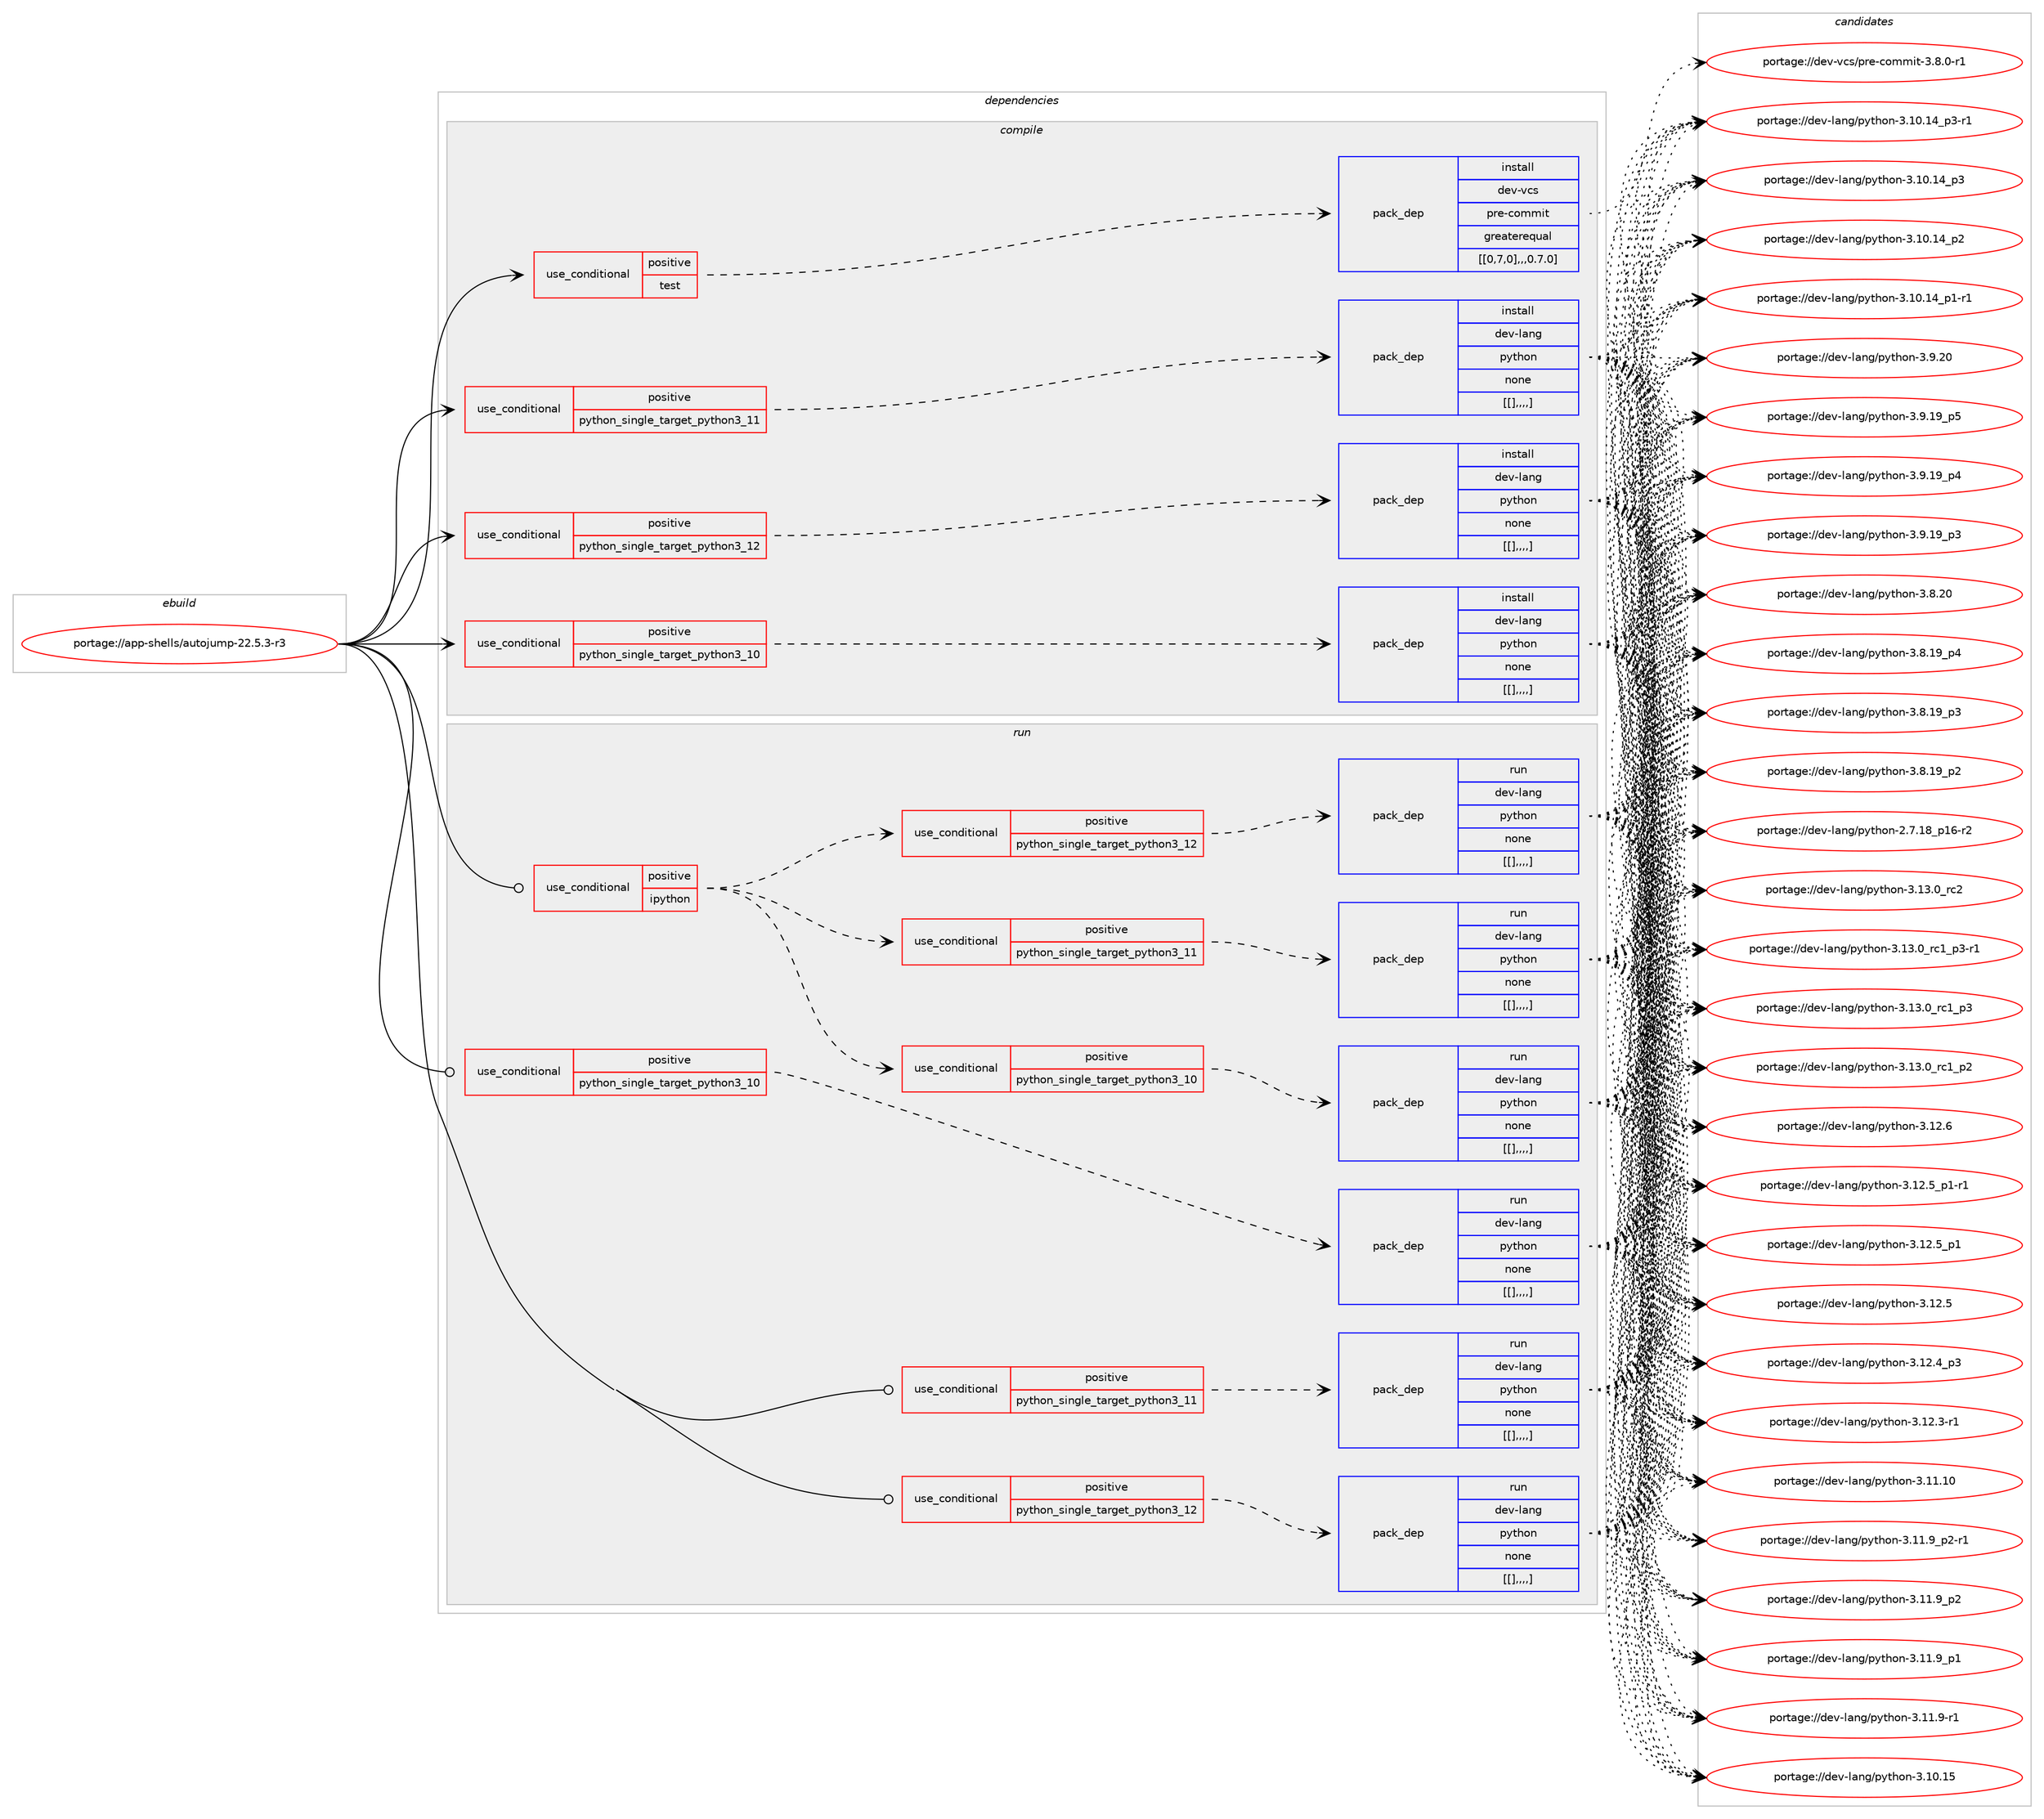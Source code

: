 digraph prolog {

# *************
# Graph options
# *************

newrank=true;
concentrate=true;
compound=true;
graph [rankdir=LR,fontname=Helvetica,fontsize=10,ranksep=1.5];#, ranksep=2.5, nodesep=0.2];
edge  [arrowhead=vee];
node  [fontname=Helvetica,fontsize=10];

# **********
# The ebuild
# **********

subgraph cluster_leftcol {
color=gray;
label=<<i>ebuild</i>>;
id [label="portage://app-shells/autojump-22.5.3-r3", color=red, width=4, href="../app-shells/autojump-22.5.3-r3.svg"];
}

# ****************
# The dependencies
# ****************

subgraph cluster_midcol {
color=gray;
label=<<i>dependencies</i>>;
subgraph cluster_compile {
fillcolor="#eeeeee";
style=filled;
label=<<i>compile</i>>;
subgraph cond14455 {
dependency52062 [label=<<TABLE BORDER="0" CELLBORDER="1" CELLSPACING="0" CELLPADDING="4"><TR><TD ROWSPAN="3" CELLPADDING="10">use_conditional</TD></TR><TR><TD>positive</TD></TR><TR><TD>python_single_target_python3_10</TD></TR></TABLE>>, shape=none, color=red];
subgraph pack37129 {
dependency52063 [label=<<TABLE BORDER="0" CELLBORDER="1" CELLSPACING="0" CELLPADDING="4" WIDTH="220"><TR><TD ROWSPAN="6" CELLPADDING="30">pack_dep</TD></TR><TR><TD WIDTH="110">install</TD></TR><TR><TD>dev-lang</TD></TR><TR><TD>python</TD></TR><TR><TD>none</TD></TR><TR><TD>[[],,,,]</TD></TR></TABLE>>, shape=none, color=blue];
}
dependency52062:e -> dependency52063:w [weight=20,style="dashed",arrowhead="vee"];
}
id:e -> dependency52062:w [weight=20,style="solid",arrowhead="vee"];
subgraph cond14456 {
dependency52064 [label=<<TABLE BORDER="0" CELLBORDER="1" CELLSPACING="0" CELLPADDING="4"><TR><TD ROWSPAN="3" CELLPADDING="10">use_conditional</TD></TR><TR><TD>positive</TD></TR><TR><TD>python_single_target_python3_11</TD></TR></TABLE>>, shape=none, color=red];
subgraph pack37130 {
dependency52065 [label=<<TABLE BORDER="0" CELLBORDER="1" CELLSPACING="0" CELLPADDING="4" WIDTH="220"><TR><TD ROWSPAN="6" CELLPADDING="30">pack_dep</TD></TR><TR><TD WIDTH="110">install</TD></TR><TR><TD>dev-lang</TD></TR><TR><TD>python</TD></TR><TR><TD>none</TD></TR><TR><TD>[[],,,,]</TD></TR></TABLE>>, shape=none, color=blue];
}
dependency52064:e -> dependency52065:w [weight=20,style="dashed",arrowhead="vee"];
}
id:e -> dependency52064:w [weight=20,style="solid",arrowhead="vee"];
subgraph cond14457 {
dependency52066 [label=<<TABLE BORDER="0" CELLBORDER="1" CELLSPACING="0" CELLPADDING="4"><TR><TD ROWSPAN="3" CELLPADDING="10">use_conditional</TD></TR><TR><TD>positive</TD></TR><TR><TD>python_single_target_python3_12</TD></TR></TABLE>>, shape=none, color=red];
subgraph pack37131 {
dependency52067 [label=<<TABLE BORDER="0" CELLBORDER="1" CELLSPACING="0" CELLPADDING="4" WIDTH="220"><TR><TD ROWSPAN="6" CELLPADDING="30">pack_dep</TD></TR><TR><TD WIDTH="110">install</TD></TR><TR><TD>dev-lang</TD></TR><TR><TD>python</TD></TR><TR><TD>none</TD></TR><TR><TD>[[],,,,]</TD></TR></TABLE>>, shape=none, color=blue];
}
dependency52066:e -> dependency52067:w [weight=20,style="dashed",arrowhead="vee"];
}
id:e -> dependency52066:w [weight=20,style="solid",arrowhead="vee"];
subgraph cond14458 {
dependency52068 [label=<<TABLE BORDER="0" CELLBORDER="1" CELLSPACING="0" CELLPADDING="4"><TR><TD ROWSPAN="3" CELLPADDING="10">use_conditional</TD></TR><TR><TD>positive</TD></TR><TR><TD>test</TD></TR></TABLE>>, shape=none, color=red];
subgraph pack37132 {
dependency52069 [label=<<TABLE BORDER="0" CELLBORDER="1" CELLSPACING="0" CELLPADDING="4" WIDTH="220"><TR><TD ROWSPAN="6" CELLPADDING="30">pack_dep</TD></TR><TR><TD WIDTH="110">install</TD></TR><TR><TD>dev-vcs</TD></TR><TR><TD>pre-commit</TD></TR><TR><TD>greaterequal</TD></TR><TR><TD>[[0,7,0],,,0.7.0]</TD></TR></TABLE>>, shape=none, color=blue];
}
dependency52068:e -> dependency52069:w [weight=20,style="dashed",arrowhead="vee"];
}
id:e -> dependency52068:w [weight=20,style="solid",arrowhead="vee"];
}
subgraph cluster_compileandrun {
fillcolor="#eeeeee";
style=filled;
label=<<i>compile and run</i>>;
}
subgraph cluster_run {
fillcolor="#eeeeee";
style=filled;
label=<<i>run</i>>;
subgraph cond14459 {
dependency52070 [label=<<TABLE BORDER="0" CELLBORDER="1" CELLSPACING="0" CELLPADDING="4"><TR><TD ROWSPAN="3" CELLPADDING="10">use_conditional</TD></TR><TR><TD>positive</TD></TR><TR><TD>ipython</TD></TR></TABLE>>, shape=none, color=red];
subgraph cond14460 {
dependency52071 [label=<<TABLE BORDER="0" CELLBORDER="1" CELLSPACING="0" CELLPADDING="4"><TR><TD ROWSPAN="3" CELLPADDING="10">use_conditional</TD></TR><TR><TD>positive</TD></TR><TR><TD>python_single_target_python3_10</TD></TR></TABLE>>, shape=none, color=red];
subgraph pack37133 {
dependency52072 [label=<<TABLE BORDER="0" CELLBORDER="1" CELLSPACING="0" CELLPADDING="4" WIDTH="220"><TR><TD ROWSPAN="6" CELLPADDING="30">pack_dep</TD></TR><TR><TD WIDTH="110">run</TD></TR><TR><TD>dev-lang</TD></TR><TR><TD>python</TD></TR><TR><TD>none</TD></TR><TR><TD>[[],,,,]</TD></TR></TABLE>>, shape=none, color=blue];
}
dependency52071:e -> dependency52072:w [weight=20,style="dashed",arrowhead="vee"];
}
dependency52070:e -> dependency52071:w [weight=20,style="dashed",arrowhead="vee"];
subgraph cond14461 {
dependency52073 [label=<<TABLE BORDER="0" CELLBORDER="1" CELLSPACING="0" CELLPADDING="4"><TR><TD ROWSPAN="3" CELLPADDING="10">use_conditional</TD></TR><TR><TD>positive</TD></TR><TR><TD>python_single_target_python3_11</TD></TR></TABLE>>, shape=none, color=red];
subgraph pack37134 {
dependency52074 [label=<<TABLE BORDER="0" CELLBORDER="1" CELLSPACING="0" CELLPADDING="4" WIDTH="220"><TR><TD ROWSPAN="6" CELLPADDING="30">pack_dep</TD></TR><TR><TD WIDTH="110">run</TD></TR><TR><TD>dev-lang</TD></TR><TR><TD>python</TD></TR><TR><TD>none</TD></TR><TR><TD>[[],,,,]</TD></TR></TABLE>>, shape=none, color=blue];
}
dependency52073:e -> dependency52074:w [weight=20,style="dashed",arrowhead="vee"];
}
dependency52070:e -> dependency52073:w [weight=20,style="dashed",arrowhead="vee"];
subgraph cond14462 {
dependency52075 [label=<<TABLE BORDER="0" CELLBORDER="1" CELLSPACING="0" CELLPADDING="4"><TR><TD ROWSPAN="3" CELLPADDING="10">use_conditional</TD></TR><TR><TD>positive</TD></TR><TR><TD>python_single_target_python3_12</TD></TR></TABLE>>, shape=none, color=red];
subgraph pack37135 {
dependency52076 [label=<<TABLE BORDER="0" CELLBORDER="1" CELLSPACING="0" CELLPADDING="4" WIDTH="220"><TR><TD ROWSPAN="6" CELLPADDING="30">pack_dep</TD></TR><TR><TD WIDTH="110">run</TD></TR><TR><TD>dev-lang</TD></TR><TR><TD>python</TD></TR><TR><TD>none</TD></TR><TR><TD>[[],,,,]</TD></TR></TABLE>>, shape=none, color=blue];
}
dependency52075:e -> dependency52076:w [weight=20,style="dashed",arrowhead="vee"];
}
dependency52070:e -> dependency52075:w [weight=20,style="dashed",arrowhead="vee"];
}
id:e -> dependency52070:w [weight=20,style="solid",arrowhead="odot"];
subgraph cond14463 {
dependency52077 [label=<<TABLE BORDER="0" CELLBORDER="1" CELLSPACING="0" CELLPADDING="4"><TR><TD ROWSPAN="3" CELLPADDING="10">use_conditional</TD></TR><TR><TD>positive</TD></TR><TR><TD>python_single_target_python3_10</TD></TR></TABLE>>, shape=none, color=red];
subgraph pack37136 {
dependency52078 [label=<<TABLE BORDER="0" CELLBORDER="1" CELLSPACING="0" CELLPADDING="4" WIDTH="220"><TR><TD ROWSPAN="6" CELLPADDING="30">pack_dep</TD></TR><TR><TD WIDTH="110">run</TD></TR><TR><TD>dev-lang</TD></TR><TR><TD>python</TD></TR><TR><TD>none</TD></TR><TR><TD>[[],,,,]</TD></TR></TABLE>>, shape=none, color=blue];
}
dependency52077:e -> dependency52078:w [weight=20,style="dashed",arrowhead="vee"];
}
id:e -> dependency52077:w [weight=20,style="solid",arrowhead="odot"];
subgraph cond14464 {
dependency52079 [label=<<TABLE BORDER="0" CELLBORDER="1" CELLSPACING="0" CELLPADDING="4"><TR><TD ROWSPAN="3" CELLPADDING="10">use_conditional</TD></TR><TR><TD>positive</TD></TR><TR><TD>python_single_target_python3_11</TD></TR></TABLE>>, shape=none, color=red];
subgraph pack37137 {
dependency52080 [label=<<TABLE BORDER="0" CELLBORDER="1" CELLSPACING="0" CELLPADDING="4" WIDTH="220"><TR><TD ROWSPAN="6" CELLPADDING="30">pack_dep</TD></TR><TR><TD WIDTH="110">run</TD></TR><TR><TD>dev-lang</TD></TR><TR><TD>python</TD></TR><TR><TD>none</TD></TR><TR><TD>[[],,,,]</TD></TR></TABLE>>, shape=none, color=blue];
}
dependency52079:e -> dependency52080:w [weight=20,style="dashed",arrowhead="vee"];
}
id:e -> dependency52079:w [weight=20,style="solid",arrowhead="odot"];
subgraph cond14465 {
dependency52081 [label=<<TABLE BORDER="0" CELLBORDER="1" CELLSPACING="0" CELLPADDING="4"><TR><TD ROWSPAN="3" CELLPADDING="10">use_conditional</TD></TR><TR><TD>positive</TD></TR><TR><TD>python_single_target_python3_12</TD></TR></TABLE>>, shape=none, color=red];
subgraph pack37138 {
dependency52082 [label=<<TABLE BORDER="0" CELLBORDER="1" CELLSPACING="0" CELLPADDING="4" WIDTH="220"><TR><TD ROWSPAN="6" CELLPADDING="30">pack_dep</TD></TR><TR><TD WIDTH="110">run</TD></TR><TR><TD>dev-lang</TD></TR><TR><TD>python</TD></TR><TR><TD>none</TD></TR><TR><TD>[[],,,,]</TD></TR></TABLE>>, shape=none, color=blue];
}
dependency52081:e -> dependency52082:w [weight=20,style="dashed",arrowhead="vee"];
}
id:e -> dependency52081:w [weight=20,style="solid",arrowhead="odot"];
}
}

# **************
# The candidates
# **************

subgraph cluster_choices {
rank=same;
color=gray;
label=<<i>candidates</i>>;

subgraph choice37129 {
color=black;
nodesep=1;
choice10010111845108971101034711212111610411111045514649514648951149950 [label="portage://dev-lang/python-3.13.0_rc2", color=red, width=4,href="../dev-lang/python-3.13.0_rc2.svg"];
choice1001011184510897110103471121211161041111104551464951464895114994995112514511449 [label="portage://dev-lang/python-3.13.0_rc1_p3-r1", color=red, width=4,href="../dev-lang/python-3.13.0_rc1_p3-r1.svg"];
choice100101118451089711010347112121116104111110455146495146489511499499511251 [label="portage://dev-lang/python-3.13.0_rc1_p3", color=red, width=4,href="../dev-lang/python-3.13.0_rc1_p3.svg"];
choice100101118451089711010347112121116104111110455146495146489511499499511250 [label="portage://dev-lang/python-3.13.0_rc1_p2", color=red, width=4,href="../dev-lang/python-3.13.0_rc1_p2.svg"];
choice10010111845108971101034711212111610411111045514649504654 [label="portage://dev-lang/python-3.12.6", color=red, width=4,href="../dev-lang/python-3.12.6.svg"];
choice1001011184510897110103471121211161041111104551464950465395112494511449 [label="portage://dev-lang/python-3.12.5_p1-r1", color=red, width=4,href="../dev-lang/python-3.12.5_p1-r1.svg"];
choice100101118451089711010347112121116104111110455146495046539511249 [label="portage://dev-lang/python-3.12.5_p1", color=red, width=4,href="../dev-lang/python-3.12.5_p1.svg"];
choice10010111845108971101034711212111610411111045514649504653 [label="portage://dev-lang/python-3.12.5", color=red, width=4,href="../dev-lang/python-3.12.5.svg"];
choice100101118451089711010347112121116104111110455146495046529511251 [label="portage://dev-lang/python-3.12.4_p3", color=red, width=4,href="../dev-lang/python-3.12.4_p3.svg"];
choice100101118451089711010347112121116104111110455146495046514511449 [label="portage://dev-lang/python-3.12.3-r1", color=red, width=4,href="../dev-lang/python-3.12.3-r1.svg"];
choice1001011184510897110103471121211161041111104551464949464948 [label="portage://dev-lang/python-3.11.10", color=red, width=4,href="../dev-lang/python-3.11.10.svg"];
choice1001011184510897110103471121211161041111104551464949465795112504511449 [label="portage://dev-lang/python-3.11.9_p2-r1", color=red, width=4,href="../dev-lang/python-3.11.9_p2-r1.svg"];
choice100101118451089711010347112121116104111110455146494946579511250 [label="portage://dev-lang/python-3.11.9_p2", color=red, width=4,href="../dev-lang/python-3.11.9_p2.svg"];
choice100101118451089711010347112121116104111110455146494946579511249 [label="portage://dev-lang/python-3.11.9_p1", color=red, width=4,href="../dev-lang/python-3.11.9_p1.svg"];
choice100101118451089711010347112121116104111110455146494946574511449 [label="portage://dev-lang/python-3.11.9-r1", color=red, width=4,href="../dev-lang/python-3.11.9-r1.svg"];
choice1001011184510897110103471121211161041111104551464948464953 [label="portage://dev-lang/python-3.10.15", color=red, width=4,href="../dev-lang/python-3.10.15.svg"];
choice100101118451089711010347112121116104111110455146494846495295112514511449 [label="portage://dev-lang/python-3.10.14_p3-r1", color=red, width=4,href="../dev-lang/python-3.10.14_p3-r1.svg"];
choice10010111845108971101034711212111610411111045514649484649529511251 [label="portage://dev-lang/python-3.10.14_p3", color=red, width=4,href="../dev-lang/python-3.10.14_p3.svg"];
choice10010111845108971101034711212111610411111045514649484649529511250 [label="portage://dev-lang/python-3.10.14_p2", color=red, width=4,href="../dev-lang/python-3.10.14_p2.svg"];
choice100101118451089711010347112121116104111110455146494846495295112494511449 [label="portage://dev-lang/python-3.10.14_p1-r1", color=red, width=4,href="../dev-lang/python-3.10.14_p1-r1.svg"];
choice10010111845108971101034711212111610411111045514657465048 [label="portage://dev-lang/python-3.9.20", color=red, width=4,href="../dev-lang/python-3.9.20.svg"];
choice100101118451089711010347112121116104111110455146574649579511253 [label="portage://dev-lang/python-3.9.19_p5", color=red, width=4,href="../dev-lang/python-3.9.19_p5.svg"];
choice100101118451089711010347112121116104111110455146574649579511252 [label="portage://dev-lang/python-3.9.19_p4", color=red, width=4,href="../dev-lang/python-3.9.19_p4.svg"];
choice100101118451089711010347112121116104111110455146574649579511251 [label="portage://dev-lang/python-3.9.19_p3", color=red, width=4,href="../dev-lang/python-3.9.19_p3.svg"];
choice10010111845108971101034711212111610411111045514656465048 [label="portage://dev-lang/python-3.8.20", color=red, width=4,href="../dev-lang/python-3.8.20.svg"];
choice100101118451089711010347112121116104111110455146564649579511252 [label="portage://dev-lang/python-3.8.19_p4", color=red, width=4,href="../dev-lang/python-3.8.19_p4.svg"];
choice100101118451089711010347112121116104111110455146564649579511251 [label="portage://dev-lang/python-3.8.19_p3", color=red, width=4,href="../dev-lang/python-3.8.19_p3.svg"];
choice100101118451089711010347112121116104111110455146564649579511250 [label="portage://dev-lang/python-3.8.19_p2", color=red, width=4,href="../dev-lang/python-3.8.19_p2.svg"];
choice100101118451089711010347112121116104111110455046554649569511249544511450 [label="portage://dev-lang/python-2.7.18_p16-r2", color=red, width=4,href="../dev-lang/python-2.7.18_p16-r2.svg"];
dependency52063:e -> choice10010111845108971101034711212111610411111045514649514648951149950:w [style=dotted,weight="100"];
dependency52063:e -> choice1001011184510897110103471121211161041111104551464951464895114994995112514511449:w [style=dotted,weight="100"];
dependency52063:e -> choice100101118451089711010347112121116104111110455146495146489511499499511251:w [style=dotted,weight="100"];
dependency52063:e -> choice100101118451089711010347112121116104111110455146495146489511499499511250:w [style=dotted,weight="100"];
dependency52063:e -> choice10010111845108971101034711212111610411111045514649504654:w [style=dotted,weight="100"];
dependency52063:e -> choice1001011184510897110103471121211161041111104551464950465395112494511449:w [style=dotted,weight="100"];
dependency52063:e -> choice100101118451089711010347112121116104111110455146495046539511249:w [style=dotted,weight="100"];
dependency52063:e -> choice10010111845108971101034711212111610411111045514649504653:w [style=dotted,weight="100"];
dependency52063:e -> choice100101118451089711010347112121116104111110455146495046529511251:w [style=dotted,weight="100"];
dependency52063:e -> choice100101118451089711010347112121116104111110455146495046514511449:w [style=dotted,weight="100"];
dependency52063:e -> choice1001011184510897110103471121211161041111104551464949464948:w [style=dotted,weight="100"];
dependency52063:e -> choice1001011184510897110103471121211161041111104551464949465795112504511449:w [style=dotted,weight="100"];
dependency52063:e -> choice100101118451089711010347112121116104111110455146494946579511250:w [style=dotted,weight="100"];
dependency52063:e -> choice100101118451089711010347112121116104111110455146494946579511249:w [style=dotted,weight="100"];
dependency52063:e -> choice100101118451089711010347112121116104111110455146494946574511449:w [style=dotted,weight="100"];
dependency52063:e -> choice1001011184510897110103471121211161041111104551464948464953:w [style=dotted,weight="100"];
dependency52063:e -> choice100101118451089711010347112121116104111110455146494846495295112514511449:w [style=dotted,weight="100"];
dependency52063:e -> choice10010111845108971101034711212111610411111045514649484649529511251:w [style=dotted,weight="100"];
dependency52063:e -> choice10010111845108971101034711212111610411111045514649484649529511250:w [style=dotted,weight="100"];
dependency52063:e -> choice100101118451089711010347112121116104111110455146494846495295112494511449:w [style=dotted,weight="100"];
dependency52063:e -> choice10010111845108971101034711212111610411111045514657465048:w [style=dotted,weight="100"];
dependency52063:e -> choice100101118451089711010347112121116104111110455146574649579511253:w [style=dotted,weight="100"];
dependency52063:e -> choice100101118451089711010347112121116104111110455146574649579511252:w [style=dotted,weight="100"];
dependency52063:e -> choice100101118451089711010347112121116104111110455146574649579511251:w [style=dotted,weight="100"];
dependency52063:e -> choice10010111845108971101034711212111610411111045514656465048:w [style=dotted,weight="100"];
dependency52063:e -> choice100101118451089711010347112121116104111110455146564649579511252:w [style=dotted,weight="100"];
dependency52063:e -> choice100101118451089711010347112121116104111110455146564649579511251:w [style=dotted,weight="100"];
dependency52063:e -> choice100101118451089711010347112121116104111110455146564649579511250:w [style=dotted,weight="100"];
dependency52063:e -> choice100101118451089711010347112121116104111110455046554649569511249544511450:w [style=dotted,weight="100"];
}
subgraph choice37130 {
color=black;
nodesep=1;
choice10010111845108971101034711212111610411111045514649514648951149950 [label="portage://dev-lang/python-3.13.0_rc2", color=red, width=4,href="../dev-lang/python-3.13.0_rc2.svg"];
choice1001011184510897110103471121211161041111104551464951464895114994995112514511449 [label="portage://dev-lang/python-3.13.0_rc1_p3-r1", color=red, width=4,href="../dev-lang/python-3.13.0_rc1_p3-r1.svg"];
choice100101118451089711010347112121116104111110455146495146489511499499511251 [label="portage://dev-lang/python-3.13.0_rc1_p3", color=red, width=4,href="../dev-lang/python-3.13.0_rc1_p3.svg"];
choice100101118451089711010347112121116104111110455146495146489511499499511250 [label="portage://dev-lang/python-3.13.0_rc1_p2", color=red, width=4,href="../dev-lang/python-3.13.0_rc1_p2.svg"];
choice10010111845108971101034711212111610411111045514649504654 [label="portage://dev-lang/python-3.12.6", color=red, width=4,href="../dev-lang/python-3.12.6.svg"];
choice1001011184510897110103471121211161041111104551464950465395112494511449 [label="portage://dev-lang/python-3.12.5_p1-r1", color=red, width=4,href="../dev-lang/python-3.12.5_p1-r1.svg"];
choice100101118451089711010347112121116104111110455146495046539511249 [label="portage://dev-lang/python-3.12.5_p1", color=red, width=4,href="../dev-lang/python-3.12.5_p1.svg"];
choice10010111845108971101034711212111610411111045514649504653 [label="portage://dev-lang/python-3.12.5", color=red, width=4,href="../dev-lang/python-3.12.5.svg"];
choice100101118451089711010347112121116104111110455146495046529511251 [label="portage://dev-lang/python-3.12.4_p3", color=red, width=4,href="../dev-lang/python-3.12.4_p3.svg"];
choice100101118451089711010347112121116104111110455146495046514511449 [label="portage://dev-lang/python-3.12.3-r1", color=red, width=4,href="../dev-lang/python-3.12.3-r1.svg"];
choice1001011184510897110103471121211161041111104551464949464948 [label="portage://dev-lang/python-3.11.10", color=red, width=4,href="../dev-lang/python-3.11.10.svg"];
choice1001011184510897110103471121211161041111104551464949465795112504511449 [label="portage://dev-lang/python-3.11.9_p2-r1", color=red, width=4,href="../dev-lang/python-3.11.9_p2-r1.svg"];
choice100101118451089711010347112121116104111110455146494946579511250 [label="portage://dev-lang/python-3.11.9_p2", color=red, width=4,href="../dev-lang/python-3.11.9_p2.svg"];
choice100101118451089711010347112121116104111110455146494946579511249 [label="portage://dev-lang/python-3.11.9_p1", color=red, width=4,href="../dev-lang/python-3.11.9_p1.svg"];
choice100101118451089711010347112121116104111110455146494946574511449 [label="portage://dev-lang/python-3.11.9-r1", color=red, width=4,href="../dev-lang/python-3.11.9-r1.svg"];
choice1001011184510897110103471121211161041111104551464948464953 [label="portage://dev-lang/python-3.10.15", color=red, width=4,href="../dev-lang/python-3.10.15.svg"];
choice100101118451089711010347112121116104111110455146494846495295112514511449 [label="portage://dev-lang/python-3.10.14_p3-r1", color=red, width=4,href="../dev-lang/python-3.10.14_p3-r1.svg"];
choice10010111845108971101034711212111610411111045514649484649529511251 [label="portage://dev-lang/python-3.10.14_p3", color=red, width=4,href="../dev-lang/python-3.10.14_p3.svg"];
choice10010111845108971101034711212111610411111045514649484649529511250 [label="portage://dev-lang/python-3.10.14_p2", color=red, width=4,href="../dev-lang/python-3.10.14_p2.svg"];
choice100101118451089711010347112121116104111110455146494846495295112494511449 [label="portage://dev-lang/python-3.10.14_p1-r1", color=red, width=4,href="../dev-lang/python-3.10.14_p1-r1.svg"];
choice10010111845108971101034711212111610411111045514657465048 [label="portage://dev-lang/python-3.9.20", color=red, width=4,href="../dev-lang/python-3.9.20.svg"];
choice100101118451089711010347112121116104111110455146574649579511253 [label="portage://dev-lang/python-3.9.19_p5", color=red, width=4,href="../dev-lang/python-3.9.19_p5.svg"];
choice100101118451089711010347112121116104111110455146574649579511252 [label="portage://dev-lang/python-3.9.19_p4", color=red, width=4,href="../dev-lang/python-3.9.19_p4.svg"];
choice100101118451089711010347112121116104111110455146574649579511251 [label="portage://dev-lang/python-3.9.19_p3", color=red, width=4,href="../dev-lang/python-3.9.19_p3.svg"];
choice10010111845108971101034711212111610411111045514656465048 [label="portage://dev-lang/python-3.8.20", color=red, width=4,href="../dev-lang/python-3.8.20.svg"];
choice100101118451089711010347112121116104111110455146564649579511252 [label="portage://dev-lang/python-3.8.19_p4", color=red, width=4,href="../dev-lang/python-3.8.19_p4.svg"];
choice100101118451089711010347112121116104111110455146564649579511251 [label="portage://dev-lang/python-3.8.19_p3", color=red, width=4,href="../dev-lang/python-3.8.19_p3.svg"];
choice100101118451089711010347112121116104111110455146564649579511250 [label="portage://dev-lang/python-3.8.19_p2", color=red, width=4,href="../dev-lang/python-3.8.19_p2.svg"];
choice100101118451089711010347112121116104111110455046554649569511249544511450 [label="portage://dev-lang/python-2.7.18_p16-r2", color=red, width=4,href="../dev-lang/python-2.7.18_p16-r2.svg"];
dependency52065:e -> choice10010111845108971101034711212111610411111045514649514648951149950:w [style=dotted,weight="100"];
dependency52065:e -> choice1001011184510897110103471121211161041111104551464951464895114994995112514511449:w [style=dotted,weight="100"];
dependency52065:e -> choice100101118451089711010347112121116104111110455146495146489511499499511251:w [style=dotted,weight="100"];
dependency52065:e -> choice100101118451089711010347112121116104111110455146495146489511499499511250:w [style=dotted,weight="100"];
dependency52065:e -> choice10010111845108971101034711212111610411111045514649504654:w [style=dotted,weight="100"];
dependency52065:e -> choice1001011184510897110103471121211161041111104551464950465395112494511449:w [style=dotted,weight="100"];
dependency52065:e -> choice100101118451089711010347112121116104111110455146495046539511249:w [style=dotted,weight="100"];
dependency52065:e -> choice10010111845108971101034711212111610411111045514649504653:w [style=dotted,weight="100"];
dependency52065:e -> choice100101118451089711010347112121116104111110455146495046529511251:w [style=dotted,weight="100"];
dependency52065:e -> choice100101118451089711010347112121116104111110455146495046514511449:w [style=dotted,weight="100"];
dependency52065:e -> choice1001011184510897110103471121211161041111104551464949464948:w [style=dotted,weight="100"];
dependency52065:e -> choice1001011184510897110103471121211161041111104551464949465795112504511449:w [style=dotted,weight="100"];
dependency52065:e -> choice100101118451089711010347112121116104111110455146494946579511250:w [style=dotted,weight="100"];
dependency52065:e -> choice100101118451089711010347112121116104111110455146494946579511249:w [style=dotted,weight="100"];
dependency52065:e -> choice100101118451089711010347112121116104111110455146494946574511449:w [style=dotted,weight="100"];
dependency52065:e -> choice1001011184510897110103471121211161041111104551464948464953:w [style=dotted,weight="100"];
dependency52065:e -> choice100101118451089711010347112121116104111110455146494846495295112514511449:w [style=dotted,weight="100"];
dependency52065:e -> choice10010111845108971101034711212111610411111045514649484649529511251:w [style=dotted,weight="100"];
dependency52065:e -> choice10010111845108971101034711212111610411111045514649484649529511250:w [style=dotted,weight="100"];
dependency52065:e -> choice100101118451089711010347112121116104111110455146494846495295112494511449:w [style=dotted,weight="100"];
dependency52065:e -> choice10010111845108971101034711212111610411111045514657465048:w [style=dotted,weight="100"];
dependency52065:e -> choice100101118451089711010347112121116104111110455146574649579511253:w [style=dotted,weight="100"];
dependency52065:e -> choice100101118451089711010347112121116104111110455146574649579511252:w [style=dotted,weight="100"];
dependency52065:e -> choice100101118451089711010347112121116104111110455146574649579511251:w [style=dotted,weight="100"];
dependency52065:e -> choice10010111845108971101034711212111610411111045514656465048:w [style=dotted,weight="100"];
dependency52065:e -> choice100101118451089711010347112121116104111110455146564649579511252:w [style=dotted,weight="100"];
dependency52065:e -> choice100101118451089711010347112121116104111110455146564649579511251:w [style=dotted,weight="100"];
dependency52065:e -> choice100101118451089711010347112121116104111110455146564649579511250:w [style=dotted,weight="100"];
dependency52065:e -> choice100101118451089711010347112121116104111110455046554649569511249544511450:w [style=dotted,weight="100"];
}
subgraph choice37131 {
color=black;
nodesep=1;
choice10010111845108971101034711212111610411111045514649514648951149950 [label="portage://dev-lang/python-3.13.0_rc2", color=red, width=4,href="../dev-lang/python-3.13.0_rc2.svg"];
choice1001011184510897110103471121211161041111104551464951464895114994995112514511449 [label="portage://dev-lang/python-3.13.0_rc1_p3-r1", color=red, width=4,href="../dev-lang/python-3.13.0_rc1_p3-r1.svg"];
choice100101118451089711010347112121116104111110455146495146489511499499511251 [label="portage://dev-lang/python-3.13.0_rc1_p3", color=red, width=4,href="../dev-lang/python-3.13.0_rc1_p3.svg"];
choice100101118451089711010347112121116104111110455146495146489511499499511250 [label="portage://dev-lang/python-3.13.0_rc1_p2", color=red, width=4,href="../dev-lang/python-3.13.0_rc1_p2.svg"];
choice10010111845108971101034711212111610411111045514649504654 [label="portage://dev-lang/python-3.12.6", color=red, width=4,href="../dev-lang/python-3.12.6.svg"];
choice1001011184510897110103471121211161041111104551464950465395112494511449 [label="portage://dev-lang/python-3.12.5_p1-r1", color=red, width=4,href="../dev-lang/python-3.12.5_p1-r1.svg"];
choice100101118451089711010347112121116104111110455146495046539511249 [label="portage://dev-lang/python-3.12.5_p1", color=red, width=4,href="../dev-lang/python-3.12.5_p1.svg"];
choice10010111845108971101034711212111610411111045514649504653 [label="portage://dev-lang/python-3.12.5", color=red, width=4,href="../dev-lang/python-3.12.5.svg"];
choice100101118451089711010347112121116104111110455146495046529511251 [label="portage://dev-lang/python-3.12.4_p3", color=red, width=4,href="../dev-lang/python-3.12.4_p3.svg"];
choice100101118451089711010347112121116104111110455146495046514511449 [label="portage://dev-lang/python-3.12.3-r1", color=red, width=4,href="../dev-lang/python-3.12.3-r1.svg"];
choice1001011184510897110103471121211161041111104551464949464948 [label="portage://dev-lang/python-3.11.10", color=red, width=4,href="../dev-lang/python-3.11.10.svg"];
choice1001011184510897110103471121211161041111104551464949465795112504511449 [label="portage://dev-lang/python-3.11.9_p2-r1", color=red, width=4,href="../dev-lang/python-3.11.9_p2-r1.svg"];
choice100101118451089711010347112121116104111110455146494946579511250 [label="portage://dev-lang/python-3.11.9_p2", color=red, width=4,href="../dev-lang/python-3.11.9_p2.svg"];
choice100101118451089711010347112121116104111110455146494946579511249 [label="portage://dev-lang/python-3.11.9_p1", color=red, width=4,href="../dev-lang/python-3.11.9_p1.svg"];
choice100101118451089711010347112121116104111110455146494946574511449 [label="portage://dev-lang/python-3.11.9-r1", color=red, width=4,href="../dev-lang/python-3.11.9-r1.svg"];
choice1001011184510897110103471121211161041111104551464948464953 [label="portage://dev-lang/python-3.10.15", color=red, width=4,href="../dev-lang/python-3.10.15.svg"];
choice100101118451089711010347112121116104111110455146494846495295112514511449 [label="portage://dev-lang/python-3.10.14_p3-r1", color=red, width=4,href="../dev-lang/python-3.10.14_p3-r1.svg"];
choice10010111845108971101034711212111610411111045514649484649529511251 [label="portage://dev-lang/python-3.10.14_p3", color=red, width=4,href="../dev-lang/python-3.10.14_p3.svg"];
choice10010111845108971101034711212111610411111045514649484649529511250 [label="portage://dev-lang/python-3.10.14_p2", color=red, width=4,href="../dev-lang/python-3.10.14_p2.svg"];
choice100101118451089711010347112121116104111110455146494846495295112494511449 [label="portage://dev-lang/python-3.10.14_p1-r1", color=red, width=4,href="../dev-lang/python-3.10.14_p1-r1.svg"];
choice10010111845108971101034711212111610411111045514657465048 [label="portage://dev-lang/python-3.9.20", color=red, width=4,href="../dev-lang/python-3.9.20.svg"];
choice100101118451089711010347112121116104111110455146574649579511253 [label="portage://dev-lang/python-3.9.19_p5", color=red, width=4,href="../dev-lang/python-3.9.19_p5.svg"];
choice100101118451089711010347112121116104111110455146574649579511252 [label="portage://dev-lang/python-3.9.19_p4", color=red, width=4,href="../dev-lang/python-3.9.19_p4.svg"];
choice100101118451089711010347112121116104111110455146574649579511251 [label="portage://dev-lang/python-3.9.19_p3", color=red, width=4,href="../dev-lang/python-3.9.19_p3.svg"];
choice10010111845108971101034711212111610411111045514656465048 [label="portage://dev-lang/python-3.8.20", color=red, width=4,href="../dev-lang/python-3.8.20.svg"];
choice100101118451089711010347112121116104111110455146564649579511252 [label="portage://dev-lang/python-3.8.19_p4", color=red, width=4,href="../dev-lang/python-3.8.19_p4.svg"];
choice100101118451089711010347112121116104111110455146564649579511251 [label="portage://dev-lang/python-3.8.19_p3", color=red, width=4,href="../dev-lang/python-3.8.19_p3.svg"];
choice100101118451089711010347112121116104111110455146564649579511250 [label="portage://dev-lang/python-3.8.19_p2", color=red, width=4,href="../dev-lang/python-3.8.19_p2.svg"];
choice100101118451089711010347112121116104111110455046554649569511249544511450 [label="portage://dev-lang/python-2.7.18_p16-r2", color=red, width=4,href="../dev-lang/python-2.7.18_p16-r2.svg"];
dependency52067:e -> choice10010111845108971101034711212111610411111045514649514648951149950:w [style=dotted,weight="100"];
dependency52067:e -> choice1001011184510897110103471121211161041111104551464951464895114994995112514511449:w [style=dotted,weight="100"];
dependency52067:e -> choice100101118451089711010347112121116104111110455146495146489511499499511251:w [style=dotted,weight="100"];
dependency52067:e -> choice100101118451089711010347112121116104111110455146495146489511499499511250:w [style=dotted,weight="100"];
dependency52067:e -> choice10010111845108971101034711212111610411111045514649504654:w [style=dotted,weight="100"];
dependency52067:e -> choice1001011184510897110103471121211161041111104551464950465395112494511449:w [style=dotted,weight="100"];
dependency52067:e -> choice100101118451089711010347112121116104111110455146495046539511249:w [style=dotted,weight="100"];
dependency52067:e -> choice10010111845108971101034711212111610411111045514649504653:w [style=dotted,weight="100"];
dependency52067:e -> choice100101118451089711010347112121116104111110455146495046529511251:w [style=dotted,weight="100"];
dependency52067:e -> choice100101118451089711010347112121116104111110455146495046514511449:w [style=dotted,weight="100"];
dependency52067:e -> choice1001011184510897110103471121211161041111104551464949464948:w [style=dotted,weight="100"];
dependency52067:e -> choice1001011184510897110103471121211161041111104551464949465795112504511449:w [style=dotted,weight="100"];
dependency52067:e -> choice100101118451089711010347112121116104111110455146494946579511250:w [style=dotted,weight="100"];
dependency52067:e -> choice100101118451089711010347112121116104111110455146494946579511249:w [style=dotted,weight="100"];
dependency52067:e -> choice100101118451089711010347112121116104111110455146494946574511449:w [style=dotted,weight="100"];
dependency52067:e -> choice1001011184510897110103471121211161041111104551464948464953:w [style=dotted,weight="100"];
dependency52067:e -> choice100101118451089711010347112121116104111110455146494846495295112514511449:w [style=dotted,weight="100"];
dependency52067:e -> choice10010111845108971101034711212111610411111045514649484649529511251:w [style=dotted,weight="100"];
dependency52067:e -> choice10010111845108971101034711212111610411111045514649484649529511250:w [style=dotted,weight="100"];
dependency52067:e -> choice100101118451089711010347112121116104111110455146494846495295112494511449:w [style=dotted,weight="100"];
dependency52067:e -> choice10010111845108971101034711212111610411111045514657465048:w [style=dotted,weight="100"];
dependency52067:e -> choice100101118451089711010347112121116104111110455146574649579511253:w [style=dotted,weight="100"];
dependency52067:e -> choice100101118451089711010347112121116104111110455146574649579511252:w [style=dotted,weight="100"];
dependency52067:e -> choice100101118451089711010347112121116104111110455146574649579511251:w [style=dotted,weight="100"];
dependency52067:e -> choice10010111845108971101034711212111610411111045514656465048:w [style=dotted,weight="100"];
dependency52067:e -> choice100101118451089711010347112121116104111110455146564649579511252:w [style=dotted,weight="100"];
dependency52067:e -> choice100101118451089711010347112121116104111110455146564649579511251:w [style=dotted,weight="100"];
dependency52067:e -> choice100101118451089711010347112121116104111110455146564649579511250:w [style=dotted,weight="100"];
dependency52067:e -> choice100101118451089711010347112121116104111110455046554649569511249544511450:w [style=dotted,weight="100"];
}
subgraph choice37132 {
color=black;
nodesep=1;
choice10010111845118991154711211410145991111091091051164551465646484511449 [label="portage://dev-vcs/pre-commit-3.8.0-r1", color=red, width=4,href="../dev-vcs/pre-commit-3.8.0-r1.svg"];
dependency52069:e -> choice10010111845118991154711211410145991111091091051164551465646484511449:w [style=dotted,weight="100"];
}
subgraph choice37133 {
color=black;
nodesep=1;
choice10010111845108971101034711212111610411111045514649514648951149950 [label="portage://dev-lang/python-3.13.0_rc2", color=red, width=4,href="../dev-lang/python-3.13.0_rc2.svg"];
choice1001011184510897110103471121211161041111104551464951464895114994995112514511449 [label="portage://dev-lang/python-3.13.0_rc1_p3-r1", color=red, width=4,href="../dev-lang/python-3.13.0_rc1_p3-r1.svg"];
choice100101118451089711010347112121116104111110455146495146489511499499511251 [label="portage://dev-lang/python-3.13.0_rc1_p3", color=red, width=4,href="../dev-lang/python-3.13.0_rc1_p3.svg"];
choice100101118451089711010347112121116104111110455146495146489511499499511250 [label="portage://dev-lang/python-3.13.0_rc1_p2", color=red, width=4,href="../dev-lang/python-3.13.0_rc1_p2.svg"];
choice10010111845108971101034711212111610411111045514649504654 [label="portage://dev-lang/python-3.12.6", color=red, width=4,href="../dev-lang/python-3.12.6.svg"];
choice1001011184510897110103471121211161041111104551464950465395112494511449 [label="portage://dev-lang/python-3.12.5_p1-r1", color=red, width=4,href="../dev-lang/python-3.12.5_p1-r1.svg"];
choice100101118451089711010347112121116104111110455146495046539511249 [label="portage://dev-lang/python-3.12.5_p1", color=red, width=4,href="../dev-lang/python-3.12.5_p1.svg"];
choice10010111845108971101034711212111610411111045514649504653 [label="portage://dev-lang/python-3.12.5", color=red, width=4,href="../dev-lang/python-3.12.5.svg"];
choice100101118451089711010347112121116104111110455146495046529511251 [label="portage://dev-lang/python-3.12.4_p3", color=red, width=4,href="../dev-lang/python-3.12.4_p3.svg"];
choice100101118451089711010347112121116104111110455146495046514511449 [label="portage://dev-lang/python-3.12.3-r1", color=red, width=4,href="../dev-lang/python-3.12.3-r1.svg"];
choice1001011184510897110103471121211161041111104551464949464948 [label="portage://dev-lang/python-3.11.10", color=red, width=4,href="../dev-lang/python-3.11.10.svg"];
choice1001011184510897110103471121211161041111104551464949465795112504511449 [label="portage://dev-lang/python-3.11.9_p2-r1", color=red, width=4,href="../dev-lang/python-3.11.9_p2-r1.svg"];
choice100101118451089711010347112121116104111110455146494946579511250 [label="portage://dev-lang/python-3.11.9_p2", color=red, width=4,href="../dev-lang/python-3.11.9_p2.svg"];
choice100101118451089711010347112121116104111110455146494946579511249 [label="portage://dev-lang/python-3.11.9_p1", color=red, width=4,href="../dev-lang/python-3.11.9_p1.svg"];
choice100101118451089711010347112121116104111110455146494946574511449 [label="portage://dev-lang/python-3.11.9-r1", color=red, width=4,href="../dev-lang/python-3.11.9-r1.svg"];
choice1001011184510897110103471121211161041111104551464948464953 [label="portage://dev-lang/python-3.10.15", color=red, width=4,href="../dev-lang/python-3.10.15.svg"];
choice100101118451089711010347112121116104111110455146494846495295112514511449 [label="portage://dev-lang/python-3.10.14_p3-r1", color=red, width=4,href="../dev-lang/python-3.10.14_p3-r1.svg"];
choice10010111845108971101034711212111610411111045514649484649529511251 [label="portage://dev-lang/python-3.10.14_p3", color=red, width=4,href="../dev-lang/python-3.10.14_p3.svg"];
choice10010111845108971101034711212111610411111045514649484649529511250 [label="portage://dev-lang/python-3.10.14_p2", color=red, width=4,href="../dev-lang/python-3.10.14_p2.svg"];
choice100101118451089711010347112121116104111110455146494846495295112494511449 [label="portage://dev-lang/python-3.10.14_p1-r1", color=red, width=4,href="../dev-lang/python-3.10.14_p1-r1.svg"];
choice10010111845108971101034711212111610411111045514657465048 [label="portage://dev-lang/python-3.9.20", color=red, width=4,href="../dev-lang/python-3.9.20.svg"];
choice100101118451089711010347112121116104111110455146574649579511253 [label="portage://dev-lang/python-3.9.19_p5", color=red, width=4,href="../dev-lang/python-3.9.19_p5.svg"];
choice100101118451089711010347112121116104111110455146574649579511252 [label="portage://dev-lang/python-3.9.19_p4", color=red, width=4,href="../dev-lang/python-3.9.19_p4.svg"];
choice100101118451089711010347112121116104111110455146574649579511251 [label="portage://dev-lang/python-3.9.19_p3", color=red, width=4,href="../dev-lang/python-3.9.19_p3.svg"];
choice10010111845108971101034711212111610411111045514656465048 [label="portage://dev-lang/python-3.8.20", color=red, width=4,href="../dev-lang/python-3.8.20.svg"];
choice100101118451089711010347112121116104111110455146564649579511252 [label="portage://dev-lang/python-3.8.19_p4", color=red, width=4,href="../dev-lang/python-3.8.19_p4.svg"];
choice100101118451089711010347112121116104111110455146564649579511251 [label="portage://dev-lang/python-3.8.19_p3", color=red, width=4,href="../dev-lang/python-3.8.19_p3.svg"];
choice100101118451089711010347112121116104111110455146564649579511250 [label="portage://dev-lang/python-3.8.19_p2", color=red, width=4,href="../dev-lang/python-3.8.19_p2.svg"];
choice100101118451089711010347112121116104111110455046554649569511249544511450 [label="portage://dev-lang/python-2.7.18_p16-r2", color=red, width=4,href="../dev-lang/python-2.7.18_p16-r2.svg"];
dependency52072:e -> choice10010111845108971101034711212111610411111045514649514648951149950:w [style=dotted,weight="100"];
dependency52072:e -> choice1001011184510897110103471121211161041111104551464951464895114994995112514511449:w [style=dotted,weight="100"];
dependency52072:e -> choice100101118451089711010347112121116104111110455146495146489511499499511251:w [style=dotted,weight="100"];
dependency52072:e -> choice100101118451089711010347112121116104111110455146495146489511499499511250:w [style=dotted,weight="100"];
dependency52072:e -> choice10010111845108971101034711212111610411111045514649504654:w [style=dotted,weight="100"];
dependency52072:e -> choice1001011184510897110103471121211161041111104551464950465395112494511449:w [style=dotted,weight="100"];
dependency52072:e -> choice100101118451089711010347112121116104111110455146495046539511249:w [style=dotted,weight="100"];
dependency52072:e -> choice10010111845108971101034711212111610411111045514649504653:w [style=dotted,weight="100"];
dependency52072:e -> choice100101118451089711010347112121116104111110455146495046529511251:w [style=dotted,weight="100"];
dependency52072:e -> choice100101118451089711010347112121116104111110455146495046514511449:w [style=dotted,weight="100"];
dependency52072:e -> choice1001011184510897110103471121211161041111104551464949464948:w [style=dotted,weight="100"];
dependency52072:e -> choice1001011184510897110103471121211161041111104551464949465795112504511449:w [style=dotted,weight="100"];
dependency52072:e -> choice100101118451089711010347112121116104111110455146494946579511250:w [style=dotted,weight="100"];
dependency52072:e -> choice100101118451089711010347112121116104111110455146494946579511249:w [style=dotted,weight="100"];
dependency52072:e -> choice100101118451089711010347112121116104111110455146494946574511449:w [style=dotted,weight="100"];
dependency52072:e -> choice1001011184510897110103471121211161041111104551464948464953:w [style=dotted,weight="100"];
dependency52072:e -> choice100101118451089711010347112121116104111110455146494846495295112514511449:w [style=dotted,weight="100"];
dependency52072:e -> choice10010111845108971101034711212111610411111045514649484649529511251:w [style=dotted,weight="100"];
dependency52072:e -> choice10010111845108971101034711212111610411111045514649484649529511250:w [style=dotted,weight="100"];
dependency52072:e -> choice100101118451089711010347112121116104111110455146494846495295112494511449:w [style=dotted,weight="100"];
dependency52072:e -> choice10010111845108971101034711212111610411111045514657465048:w [style=dotted,weight="100"];
dependency52072:e -> choice100101118451089711010347112121116104111110455146574649579511253:w [style=dotted,weight="100"];
dependency52072:e -> choice100101118451089711010347112121116104111110455146574649579511252:w [style=dotted,weight="100"];
dependency52072:e -> choice100101118451089711010347112121116104111110455146574649579511251:w [style=dotted,weight="100"];
dependency52072:e -> choice10010111845108971101034711212111610411111045514656465048:w [style=dotted,weight="100"];
dependency52072:e -> choice100101118451089711010347112121116104111110455146564649579511252:w [style=dotted,weight="100"];
dependency52072:e -> choice100101118451089711010347112121116104111110455146564649579511251:w [style=dotted,weight="100"];
dependency52072:e -> choice100101118451089711010347112121116104111110455146564649579511250:w [style=dotted,weight="100"];
dependency52072:e -> choice100101118451089711010347112121116104111110455046554649569511249544511450:w [style=dotted,weight="100"];
}
subgraph choice37134 {
color=black;
nodesep=1;
choice10010111845108971101034711212111610411111045514649514648951149950 [label="portage://dev-lang/python-3.13.0_rc2", color=red, width=4,href="../dev-lang/python-3.13.0_rc2.svg"];
choice1001011184510897110103471121211161041111104551464951464895114994995112514511449 [label="portage://dev-lang/python-3.13.0_rc1_p3-r1", color=red, width=4,href="../dev-lang/python-3.13.0_rc1_p3-r1.svg"];
choice100101118451089711010347112121116104111110455146495146489511499499511251 [label="portage://dev-lang/python-3.13.0_rc1_p3", color=red, width=4,href="../dev-lang/python-3.13.0_rc1_p3.svg"];
choice100101118451089711010347112121116104111110455146495146489511499499511250 [label="portage://dev-lang/python-3.13.0_rc1_p2", color=red, width=4,href="../dev-lang/python-3.13.0_rc1_p2.svg"];
choice10010111845108971101034711212111610411111045514649504654 [label="portage://dev-lang/python-3.12.6", color=red, width=4,href="../dev-lang/python-3.12.6.svg"];
choice1001011184510897110103471121211161041111104551464950465395112494511449 [label="portage://dev-lang/python-3.12.5_p1-r1", color=red, width=4,href="../dev-lang/python-3.12.5_p1-r1.svg"];
choice100101118451089711010347112121116104111110455146495046539511249 [label="portage://dev-lang/python-3.12.5_p1", color=red, width=4,href="../dev-lang/python-3.12.5_p1.svg"];
choice10010111845108971101034711212111610411111045514649504653 [label="portage://dev-lang/python-3.12.5", color=red, width=4,href="../dev-lang/python-3.12.5.svg"];
choice100101118451089711010347112121116104111110455146495046529511251 [label="portage://dev-lang/python-3.12.4_p3", color=red, width=4,href="../dev-lang/python-3.12.4_p3.svg"];
choice100101118451089711010347112121116104111110455146495046514511449 [label="portage://dev-lang/python-3.12.3-r1", color=red, width=4,href="../dev-lang/python-3.12.3-r1.svg"];
choice1001011184510897110103471121211161041111104551464949464948 [label="portage://dev-lang/python-3.11.10", color=red, width=4,href="../dev-lang/python-3.11.10.svg"];
choice1001011184510897110103471121211161041111104551464949465795112504511449 [label="portage://dev-lang/python-3.11.9_p2-r1", color=red, width=4,href="../dev-lang/python-3.11.9_p2-r1.svg"];
choice100101118451089711010347112121116104111110455146494946579511250 [label="portage://dev-lang/python-3.11.9_p2", color=red, width=4,href="../dev-lang/python-3.11.9_p2.svg"];
choice100101118451089711010347112121116104111110455146494946579511249 [label="portage://dev-lang/python-3.11.9_p1", color=red, width=4,href="../dev-lang/python-3.11.9_p1.svg"];
choice100101118451089711010347112121116104111110455146494946574511449 [label="portage://dev-lang/python-3.11.9-r1", color=red, width=4,href="../dev-lang/python-3.11.9-r1.svg"];
choice1001011184510897110103471121211161041111104551464948464953 [label="portage://dev-lang/python-3.10.15", color=red, width=4,href="../dev-lang/python-3.10.15.svg"];
choice100101118451089711010347112121116104111110455146494846495295112514511449 [label="portage://dev-lang/python-3.10.14_p3-r1", color=red, width=4,href="../dev-lang/python-3.10.14_p3-r1.svg"];
choice10010111845108971101034711212111610411111045514649484649529511251 [label="portage://dev-lang/python-3.10.14_p3", color=red, width=4,href="../dev-lang/python-3.10.14_p3.svg"];
choice10010111845108971101034711212111610411111045514649484649529511250 [label="portage://dev-lang/python-3.10.14_p2", color=red, width=4,href="../dev-lang/python-3.10.14_p2.svg"];
choice100101118451089711010347112121116104111110455146494846495295112494511449 [label="portage://dev-lang/python-3.10.14_p1-r1", color=red, width=4,href="../dev-lang/python-3.10.14_p1-r1.svg"];
choice10010111845108971101034711212111610411111045514657465048 [label="portage://dev-lang/python-3.9.20", color=red, width=4,href="../dev-lang/python-3.9.20.svg"];
choice100101118451089711010347112121116104111110455146574649579511253 [label="portage://dev-lang/python-3.9.19_p5", color=red, width=4,href="../dev-lang/python-3.9.19_p5.svg"];
choice100101118451089711010347112121116104111110455146574649579511252 [label="portage://dev-lang/python-3.9.19_p4", color=red, width=4,href="../dev-lang/python-3.9.19_p4.svg"];
choice100101118451089711010347112121116104111110455146574649579511251 [label="portage://dev-lang/python-3.9.19_p3", color=red, width=4,href="../dev-lang/python-3.9.19_p3.svg"];
choice10010111845108971101034711212111610411111045514656465048 [label="portage://dev-lang/python-3.8.20", color=red, width=4,href="../dev-lang/python-3.8.20.svg"];
choice100101118451089711010347112121116104111110455146564649579511252 [label="portage://dev-lang/python-3.8.19_p4", color=red, width=4,href="../dev-lang/python-3.8.19_p4.svg"];
choice100101118451089711010347112121116104111110455146564649579511251 [label="portage://dev-lang/python-3.8.19_p3", color=red, width=4,href="../dev-lang/python-3.8.19_p3.svg"];
choice100101118451089711010347112121116104111110455146564649579511250 [label="portage://dev-lang/python-3.8.19_p2", color=red, width=4,href="../dev-lang/python-3.8.19_p2.svg"];
choice100101118451089711010347112121116104111110455046554649569511249544511450 [label="portage://dev-lang/python-2.7.18_p16-r2", color=red, width=4,href="../dev-lang/python-2.7.18_p16-r2.svg"];
dependency52074:e -> choice10010111845108971101034711212111610411111045514649514648951149950:w [style=dotted,weight="100"];
dependency52074:e -> choice1001011184510897110103471121211161041111104551464951464895114994995112514511449:w [style=dotted,weight="100"];
dependency52074:e -> choice100101118451089711010347112121116104111110455146495146489511499499511251:w [style=dotted,weight="100"];
dependency52074:e -> choice100101118451089711010347112121116104111110455146495146489511499499511250:w [style=dotted,weight="100"];
dependency52074:e -> choice10010111845108971101034711212111610411111045514649504654:w [style=dotted,weight="100"];
dependency52074:e -> choice1001011184510897110103471121211161041111104551464950465395112494511449:w [style=dotted,weight="100"];
dependency52074:e -> choice100101118451089711010347112121116104111110455146495046539511249:w [style=dotted,weight="100"];
dependency52074:e -> choice10010111845108971101034711212111610411111045514649504653:w [style=dotted,weight="100"];
dependency52074:e -> choice100101118451089711010347112121116104111110455146495046529511251:w [style=dotted,weight="100"];
dependency52074:e -> choice100101118451089711010347112121116104111110455146495046514511449:w [style=dotted,weight="100"];
dependency52074:e -> choice1001011184510897110103471121211161041111104551464949464948:w [style=dotted,weight="100"];
dependency52074:e -> choice1001011184510897110103471121211161041111104551464949465795112504511449:w [style=dotted,weight="100"];
dependency52074:e -> choice100101118451089711010347112121116104111110455146494946579511250:w [style=dotted,weight="100"];
dependency52074:e -> choice100101118451089711010347112121116104111110455146494946579511249:w [style=dotted,weight="100"];
dependency52074:e -> choice100101118451089711010347112121116104111110455146494946574511449:w [style=dotted,weight="100"];
dependency52074:e -> choice1001011184510897110103471121211161041111104551464948464953:w [style=dotted,weight="100"];
dependency52074:e -> choice100101118451089711010347112121116104111110455146494846495295112514511449:w [style=dotted,weight="100"];
dependency52074:e -> choice10010111845108971101034711212111610411111045514649484649529511251:w [style=dotted,weight="100"];
dependency52074:e -> choice10010111845108971101034711212111610411111045514649484649529511250:w [style=dotted,weight="100"];
dependency52074:e -> choice100101118451089711010347112121116104111110455146494846495295112494511449:w [style=dotted,weight="100"];
dependency52074:e -> choice10010111845108971101034711212111610411111045514657465048:w [style=dotted,weight="100"];
dependency52074:e -> choice100101118451089711010347112121116104111110455146574649579511253:w [style=dotted,weight="100"];
dependency52074:e -> choice100101118451089711010347112121116104111110455146574649579511252:w [style=dotted,weight="100"];
dependency52074:e -> choice100101118451089711010347112121116104111110455146574649579511251:w [style=dotted,weight="100"];
dependency52074:e -> choice10010111845108971101034711212111610411111045514656465048:w [style=dotted,weight="100"];
dependency52074:e -> choice100101118451089711010347112121116104111110455146564649579511252:w [style=dotted,weight="100"];
dependency52074:e -> choice100101118451089711010347112121116104111110455146564649579511251:w [style=dotted,weight="100"];
dependency52074:e -> choice100101118451089711010347112121116104111110455146564649579511250:w [style=dotted,weight="100"];
dependency52074:e -> choice100101118451089711010347112121116104111110455046554649569511249544511450:w [style=dotted,weight="100"];
}
subgraph choice37135 {
color=black;
nodesep=1;
choice10010111845108971101034711212111610411111045514649514648951149950 [label="portage://dev-lang/python-3.13.0_rc2", color=red, width=4,href="../dev-lang/python-3.13.0_rc2.svg"];
choice1001011184510897110103471121211161041111104551464951464895114994995112514511449 [label="portage://dev-lang/python-3.13.0_rc1_p3-r1", color=red, width=4,href="../dev-lang/python-3.13.0_rc1_p3-r1.svg"];
choice100101118451089711010347112121116104111110455146495146489511499499511251 [label="portage://dev-lang/python-3.13.0_rc1_p3", color=red, width=4,href="../dev-lang/python-3.13.0_rc1_p3.svg"];
choice100101118451089711010347112121116104111110455146495146489511499499511250 [label="portage://dev-lang/python-3.13.0_rc1_p2", color=red, width=4,href="../dev-lang/python-3.13.0_rc1_p2.svg"];
choice10010111845108971101034711212111610411111045514649504654 [label="portage://dev-lang/python-3.12.6", color=red, width=4,href="../dev-lang/python-3.12.6.svg"];
choice1001011184510897110103471121211161041111104551464950465395112494511449 [label="portage://dev-lang/python-3.12.5_p1-r1", color=red, width=4,href="../dev-lang/python-3.12.5_p1-r1.svg"];
choice100101118451089711010347112121116104111110455146495046539511249 [label="portage://dev-lang/python-3.12.5_p1", color=red, width=4,href="../dev-lang/python-3.12.5_p1.svg"];
choice10010111845108971101034711212111610411111045514649504653 [label="portage://dev-lang/python-3.12.5", color=red, width=4,href="../dev-lang/python-3.12.5.svg"];
choice100101118451089711010347112121116104111110455146495046529511251 [label="portage://dev-lang/python-3.12.4_p3", color=red, width=4,href="../dev-lang/python-3.12.4_p3.svg"];
choice100101118451089711010347112121116104111110455146495046514511449 [label="portage://dev-lang/python-3.12.3-r1", color=red, width=4,href="../dev-lang/python-3.12.3-r1.svg"];
choice1001011184510897110103471121211161041111104551464949464948 [label="portage://dev-lang/python-3.11.10", color=red, width=4,href="../dev-lang/python-3.11.10.svg"];
choice1001011184510897110103471121211161041111104551464949465795112504511449 [label="portage://dev-lang/python-3.11.9_p2-r1", color=red, width=4,href="../dev-lang/python-3.11.9_p2-r1.svg"];
choice100101118451089711010347112121116104111110455146494946579511250 [label="portage://dev-lang/python-3.11.9_p2", color=red, width=4,href="../dev-lang/python-3.11.9_p2.svg"];
choice100101118451089711010347112121116104111110455146494946579511249 [label="portage://dev-lang/python-3.11.9_p1", color=red, width=4,href="../dev-lang/python-3.11.9_p1.svg"];
choice100101118451089711010347112121116104111110455146494946574511449 [label="portage://dev-lang/python-3.11.9-r1", color=red, width=4,href="../dev-lang/python-3.11.9-r1.svg"];
choice1001011184510897110103471121211161041111104551464948464953 [label="portage://dev-lang/python-3.10.15", color=red, width=4,href="../dev-lang/python-3.10.15.svg"];
choice100101118451089711010347112121116104111110455146494846495295112514511449 [label="portage://dev-lang/python-3.10.14_p3-r1", color=red, width=4,href="../dev-lang/python-3.10.14_p3-r1.svg"];
choice10010111845108971101034711212111610411111045514649484649529511251 [label="portage://dev-lang/python-3.10.14_p3", color=red, width=4,href="../dev-lang/python-3.10.14_p3.svg"];
choice10010111845108971101034711212111610411111045514649484649529511250 [label="portage://dev-lang/python-3.10.14_p2", color=red, width=4,href="../dev-lang/python-3.10.14_p2.svg"];
choice100101118451089711010347112121116104111110455146494846495295112494511449 [label="portage://dev-lang/python-3.10.14_p1-r1", color=red, width=4,href="../dev-lang/python-3.10.14_p1-r1.svg"];
choice10010111845108971101034711212111610411111045514657465048 [label="portage://dev-lang/python-3.9.20", color=red, width=4,href="../dev-lang/python-3.9.20.svg"];
choice100101118451089711010347112121116104111110455146574649579511253 [label="portage://dev-lang/python-3.9.19_p5", color=red, width=4,href="../dev-lang/python-3.9.19_p5.svg"];
choice100101118451089711010347112121116104111110455146574649579511252 [label="portage://dev-lang/python-3.9.19_p4", color=red, width=4,href="../dev-lang/python-3.9.19_p4.svg"];
choice100101118451089711010347112121116104111110455146574649579511251 [label="portage://dev-lang/python-3.9.19_p3", color=red, width=4,href="../dev-lang/python-3.9.19_p3.svg"];
choice10010111845108971101034711212111610411111045514656465048 [label="portage://dev-lang/python-3.8.20", color=red, width=4,href="../dev-lang/python-3.8.20.svg"];
choice100101118451089711010347112121116104111110455146564649579511252 [label="portage://dev-lang/python-3.8.19_p4", color=red, width=4,href="../dev-lang/python-3.8.19_p4.svg"];
choice100101118451089711010347112121116104111110455146564649579511251 [label="portage://dev-lang/python-3.8.19_p3", color=red, width=4,href="../dev-lang/python-3.8.19_p3.svg"];
choice100101118451089711010347112121116104111110455146564649579511250 [label="portage://dev-lang/python-3.8.19_p2", color=red, width=4,href="../dev-lang/python-3.8.19_p2.svg"];
choice100101118451089711010347112121116104111110455046554649569511249544511450 [label="portage://dev-lang/python-2.7.18_p16-r2", color=red, width=4,href="../dev-lang/python-2.7.18_p16-r2.svg"];
dependency52076:e -> choice10010111845108971101034711212111610411111045514649514648951149950:w [style=dotted,weight="100"];
dependency52076:e -> choice1001011184510897110103471121211161041111104551464951464895114994995112514511449:w [style=dotted,weight="100"];
dependency52076:e -> choice100101118451089711010347112121116104111110455146495146489511499499511251:w [style=dotted,weight="100"];
dependency52076:e -> choice100101118451089711010347112121116104111110455146495146489511499499511250:w [style=dotted,weight="100"];
dependency52076:e -> choice10010111845108971101034711212111610411111045514649504654:w [style=dotted,weight="100"];
dependency52076:e -> choice1001011184510897110103471121211161041111104551464950465395112494511449:w [style=dotted,weight="100"];
dependency52076:e -> choice100101118451089711010347112121116104111110455146495046539511249:w [style=dotted,weight="100"];
dependency52076:e -> choice10010111845108971101034711212111610411111045514649504653:w [style=dotted,weight="100"];
dependency52076:e -> choice100101118451089711010347112121116104111110455146495046529511251:w [style=dotted,weight="100"];
dependency52076:e -> choice100101118451089711010347112121116104111110455146495046514511449:w [style=dotted,weight="100"];
dependency52076:e -> choice1001011184510897110103471121211161041111104551464949464948:w [style=dotted,weight="100"];
dependency52076:e -> choice1001011184510897110103471121211161041111104551464949465795112504511449:w [style=dotted,weight="100"];
dependency52076:e -> choice100101118451089711010347112121116104111110455146494946579511250:w [style=dotted,weight="100"];
dependency52076:e -> choice100101118451089711010347112121116104111110455146494946579511249:w [style=dotted,weight="100"];
dependency52076:e -> choice100101118451089711010347112121116104111110455146494946574511449:w [style=dotted,weight="100"];
dependency52076:e -> choice1001011184510897110103471121211161041111104551464948464953:w [style=dotted,weight="100"];
dependency52076:e -> choice100101118451089711010347112121116104111110455146494846495295112514511449:w [style=dotted,weight="100"];
dependency52076:e -> choice10010111845108971101034711212111610411111045514649484649529511251:w [style=dotted,weight="100"];
dependency52076:e -> choice10010111845108971101034711212111610411111045514649484649529511250:w [style=dotted,weight="100"];
dependency52076:e -> choice100101118451089711010347112121116104111110455146494846495295112494511449:w [style=dotted,weight="100"];
dependency52076:e -> choice10010111845108971101034711212111610411111045514657465048:w [style=dotted,weight="100"];
dependency52076:e -> choice100101118451089711010347112121116104111110455146574649579511253:w [style=dotted,weight="100"];
dependency52076:e -> choice100101118451089711010347112121116104111110455146574649579511252:w [style=dotted,weight="100"];
dependency52076:e -> choice100101118451089711010347112121116104111110455146574649579511251:w [style=dotted,weight="100"];
dependency52076:e -> choice10010111845108971101034711212111610411111045514656465048:w [style=dotted,weight="100"];
dependency52076:e -> choice100101118451089711010347112121116104111110455146564649579511252:w [style=dotted,weight="100"];
dependency52076:e -> choice100101118451089711010347112121116104111110455146564649579511251:w [style=dotted,weight="100"];
dependency52076:e -> choice100101118451089711010347112121116104111110455146564649579511250:w [style=dotted,weight="100"];
dependency52076:e -> choice100101118451089711010347112121116104111110455046554649569511249544511450:w [style=dotted,weight="100"];
}
subgraph choice37136 {
color=black;
nodesep=1;
choice10010111845108971101034711212111610411111045514649514648951149950 [label="portage://dev-lang/python-3.13.0_rc2", color=red, width=4,href="../dev-lang/python-3.13.0_rc2.svg"];
choice1001011184510897110103471121211161041111104551464951464895114994995112514511449 [label="portage://dev-lang/python-3.13.0_rc1_p3-r1", color=red, width=4,href="../dev-lang/python-3.13.0_rc1_p3-r1.svg"];
choice100101118451089711010347112121116104111110455146495146489511499499511251 [label="portage://dev-lang/python-3.13.0_rc1_p3", color=red, width=4,href="../dev-lang/python-3.13.0_rc1_p3.svg"];
choice100101118451089711010347112121116104111110455146495146489511499499511250 [label="portage://dev-lang/python-3.13.0_rc1_p2", color=red, width=4,href="../dev-lang/python-3.13.0_rc1_p2.svg"];
choice10010111845108971101034711212111610411111045514649504654 [label="portage://dev-lang/python-3.12.6", color=red, width=4,href="../dev-lang/python-3.12.6.svg"];
choice1001011184510897110103471121211161041111104551464950465395112494511449 [label="portage://dev-lang/python-3.12.5_p1-r1", color=red, width=4,href="../dev-lang/python-3.12.5_p1-r1.svg"];
choice100101118451089711010347112121116104111110455146495046539511249 [label="portage://dev-lang/python-3.12.5_p1", color=red, width=4,href="../dev-lang/python-3.12.5_p1.svg"];
choice10010111845108971101034711212111610411111045514649504653 [label="portage://dev-lang/python-3.12.5", color=red, width=4,href="../dev-lang/python-3.12.5.svg"];
choice100101118451089711010347112121116104111110455146495046529511251 [label="portage://dev-lang/python-3.12.4_p3", color=red, width=4,href="../dev-lang/python-3.12.4_p3.svg"];
choice100101118451089711010347112121116104111110455146495046514511449 [label="portage://dev-lang/python-3.12.3-r1", color=red, width=4,href="../dev-lang/python-3.12.3-r1.svg"];
choice1001011184510897110103471121211161041111104551464949464948 [label="portage://dev-lang/python-3.11.10", color=red, width=4,href="../dev-lang/python-3.11.10.svg"];
choice1001011184510897110103471121211161041111104551464949465795112504511449 [label="portage://dev-lang/python-3.11.9_p2-r1", color=red, width=4,href="../dev-lang/python-3.11.9_p2-r1.svg"];
choice100101118451089711010347112121116104111110455146494946579511250 [label="portage://dev-lang/python-3.11.9_p2", color=red, width=4,href="../dev-lang/python-3.11.9_p2.svg"];
choice100101118451089711010347112121116104111110455146494946579511249 [label="portage://dev-lang/python-3.11.9_p1", color=red, width=4,href="../dev-lang/python-3.11.9_p1.svg"];
choice100101118451089711010347112121116104111110455146494946574511449 [label="portage://dev-lang/python-3.11.9-r1", color=red, width=4,href="../dev-lang/python-3.11.9-r1.svg"];
choice1001011184510897110103471121211161041111104551464948464953 [label="portage://dev-lang/python-3.10.15", color=red, width=4,href="../dev-lang/python-3.10.15.svg"];
choice100101118451089711010347112121116104111110455146494846495295112514511449 [label="portage://dev-lang/python-3.10.14_p3-r1", color=red, width=4,href="../dev-lang/python-3.10.14_p3-r1.svg"];
choice10010111845108971101034711212111610411111045514649484649529511251 [label="portage://dev-lang/python-3.10.14_p3", color=red, width=4,href="../dev-lang/python-3.10.14_p3.svg"];
choice10010111845108971101034711212111610411111045514649484649529511250 [label="portage://dev-lang/python-3.10.14_p2", color=red, width=4,href="../dev-lang/python-3.10.14_p2.svg"];
choice100101118451089711010347112121116104111110455146494846495295112494511449 [label="portage://dev-lang/python-3.10.14_p1-r1", color=red, width=4,href="../dev-lang/python-3.10.14_p1-r1.svg"];
choice10010111845108971101034711212111610411111045514657465048 [label="portage://dev-lang/python-3.9.20", color=red, width=4,href="../dev-lang/python-3.9.20.svg"];
choice100101118451089711010347112121116104111110455146574649579511253 [label="portage://dev-lang/python-3.9.19_p5", color=red, width=4,href="../dev-lang/python-3.9.19_p5.svg"];
choice100101118451089711010347112121116104111110455146574649579511252 [label="portage://dev-lang/python-3.9.19_p4", color=red, width=4,href="../dev-lang/python-3.9.19_p4.svg"];
choice100101118451089711010347112121116104111110455146574649579511251 [label="portage://dev-lang/python-3.9.19_p3", color=red, width=4,href="../dev-lang/python-3.9.19_p3.svg"];
choice10010111845108971101034711212111610411111045514656465048 [label="portage://dev-lang/python-3.8.20", color=red, width=4,href="../dev-lang/python-3.8.20.svg"];
choice100101118451089711010347112121116104111110455146564649579511252 [label="portage://dev-lang/python-3.8.19_p4", color=red, width=4,href="../dev-lang/python-3.8.19_p4.svg"];
choice100101118451089711010347112121116104111110455146564649579511251 [label="portage://dev-lang/python-3.8.19_p3", color=red, width=4,href="../dev-lang/python-3.8.19_p3.svg"];
choice100101118451089711010347112121116104111110455146564649579511250 [label="portage://dev-lang/python-3.8.19_p2", color=red, width=4,href="../dev-lang/python-3.8.19_p2.svg"];
choice100101118451089711010347112121116104111110455046554649569511249544511450 [label="portage://dev-lang/python-2.7.18_p16-r2", color=red, width=4,href="../dev-lang/python-2.7.18_p16-r2.svg"];
dependency52078:e -> choice10010111845108971101034711212111610411111045514649514648951149950:w [style=dotted,weight="100"];
dependency52078:e -> choice1001011184510897110103471121211161041111104551464951464895114994995112514511449:w [style=dotted,weight="100"];
dependency52078:e -> choice100101118451089711010347112121116104111110455146495146489511499499511251:w [style=dotted,weight="100"];
dependency52078:e -> choice100101118451089711010347112121116104111110455146495146489511499499511250:w [style=dotted,weight="100"];
dependency52078:e -> choice10010111845108971101034711212111610411111045514649504654:w [style=dotted,weight="100"];
dependency52078:e -> choice1001011184510897110103471121211161041111104551464950465395112494511449:w [style=dotted,weight="100"];
dependency52078:e -> choice100101118451089711010347112121116104111110455146495046539511249:w [style=dotted,weight="100"];
dependency52078:e -> choice10010111845108971101034711212111610411111045514649504653:w [style=dotted,weight="100"];
dependency52078:e -> choice100101118451089711010347112121116104111110455146495046529511251:w [style=dotted,weight="100"];
dependency52078:e -> choice100101118451089711010347112121116104111110455146495046514511449:w [style=dotted,weight="100"];
dependency52078:e -> choice1001011184510897110103471121211161041111104551464949464948:w [style=dotted,weight="100"];
dependency52078:e -> choice1001011184510897110103471121211161041111104551464949465795112504511449:w [style=dotted,weight="100"];
dependency52078:e -> choice100101118451089711010347112121116104111110455146494946579511250:w [style=dotted,weight="100"];
dependency52078:e -> choice100101118451089711010347112121116104111110455146494946579511249:w [style=dotted,weight="100"];
dependency52078:e -> choice100101118451089711010347112121116104111110455146494946574511449:w [style=dotted,weight="100"];
dependency52078:e -> choice1001011184510897110103471121211161041111104551464948464953:w [style=dotted,weight="100"];
dependency52078:e -> choice100101118451089711010347112121116104111110455146494846495295112514511449:w [style=dotted,weight="100"];
dependency52078:e -> choice10010111845108971101034711212111610411111045514649484649529511251:w [style=dotted,weight="100"];
dependency52078:e -> choice10010111845108971101034711212111610411111045514649484649529511250:w [style=dotted,weight="100"];
dependency52078:e -> choice100101118451089711010347112121116104111110455146494846495295112494511449:w [style=dotted,weight="100"];
dependency52078:e -> choice10010111845108971101034711212111610411111045514657465048:w [style=dotted,weight="100"];
dependency52078:e -> choice100101118451089711010347112121116104111110455146574649579511253:w [style=dotted,weight="100"];
dependency52078:e -> choice100101118451089711010347112121116104111110455146574649579511252:w [style=dotted,weight="100"];
dependency52078:e -> choice100101118451089711010347112121116104111110455146574649579511251:w [style=dotted,weight="100"];
dependency52078:e -> choice10010111845108971101034711212111610411111045514656465048:w [style=dotted,weight="100"];
dependency52078:e -> choice100101118451089711010347112121116104111110455146564649579511252:w [style=dotted,weight="100"];
dependency52078:e -> choice100101118451089711010347112121116104111110455146564649579511251:w [style=dotted,weight="100"];
dependency52078:e -> choice100101118451089711010347112121116104111110455146564649579511250:w [style=dotted,weight="100"];
dependency52078:e -> choice100101118451089711010347112121116104111110455046554649569511249544511450:w [style=dotted,weight="100"];
}
subgraph choice37137 {
color=black;
nodesep=1;
choice10010111845108971101034711212111610411111045514649514648951149950 [label="portage://dev-lang/python-3.13.0_rc2", color=red, width=4,href="../dev-lang/python-3.13.0_rc2.svg"];
choice1001011184510897110103471121211161041111104551464951464895114994995112514511449 [label="portage://dev-lang/python-3.13.0_rc1_p3-r1", color=red, width=4,href="../dev-lang/python-3.13.0_rc1_p3-r1.svg"];
choice100101118451089711010347112121116104111110455146495146489511499499511251 [label="portage://dev-lang/python-3.13.0_rc1_p3", color=red, width=4,href="../dev-lang/python-3.13.0_rc1_p3.svg"];
choice100101118451089711010347112121116104111110455146495146489511499499511250 [label="portage://dev-lang/python-3.13.0_rc1_p2", color=red, width=4,href="../dev-lang/python-3.13.0_rc1_p2.svg"];
choice10010111845108971101034711212111610411111045514649504654 [label="portage://dev-lang/python-3.12.6", color=red, width=4,href="../dev-lang/python-3.12.6.svg"];
choice1001011184510897110103471121211161041111104551464950465395112494511449 [label="portage://dev-lang/python-3.12.5_p1-r1", color=red, width=4,href="../dev-lang/python-3.12.5_p1-r1.svg"];
choice100101118451089711010347112121116104111110455146495046539511249 [label="portage://dev-lang/python-3.12.5_p1", color=red, width=4,href="../dev-lang/python-3.12.5_p1.svg"];
choice10010111845108971101034711212111610411111045514649504653 [label="portage://dev-lang/python-3.12.5", color=red, width=4,href="../dev-lang/python-3.12.5.svg"];
choice100101118451089711010347112121116104111110455146495046529511251 [label="portage://dev-lang/python-3.12.4_p3", color=red, width=4,href="../dev-lang/python-3.12.4_p3.svg"];
choice100101118451089711010347112121116104111110455146495046514511449 [label="portage://dev-lang/python-3.12.3-r1", color=red, width=4,href="../dev-lang/python-3.12.3-r1.svg"];
choice1001011184510897110103471121211161041111104551464949464948 [label="portage://dev-lang/python-3.11.10", color=red, width=4,href="../dev-lang/python-3.11.10.svg"];
choice1001011184510897110103471121211161041111104551464949465795112504511449 [label="portage://dev-lang/python-3.11.9_p2-r1", color=red, width=4,href="../dev-lang/python-3.11.9_p2-r1.svg"];
choice100101118451089711010347112121116104111110455146494946579511250 [label="portage://dev-lang/python-3.11.9_p2", color=red, width=4,href="../dev-lang/python-3.11.9_p2.svg"];
choice100101118451089711010347112121116104111110455146494946579511249 [label="portage://dev-lang/python-3.11.9_p1", color=red, width=4,href="../dev-lang/python-3.11.9_p1.svg"];
choice100101118451089711010347112121116104111110455146494946574511449 [label="portage://dev-lang/python-3.11.9-r1", color=red, width=4,href="../dev-lang/python-3.11.9-r1.svg"];
choice1001011184510897110103471121211161041111104551464948464953 [label="portage://dev-lang/python-3.10.15", color=red, width=4,href="../dev-lang/python-3.10.15.svg"];
choice100101118451089711010347112121116104111110455146494846495295112514511449 [label="portage://dev-lang/python-3.10.14_p3-r1", color=red, width=4,href="../dev-lang/python-3.10.14_p3-r1.svg"];
choice10010111845108971101034711212111610411111045514649484649529511251 [label="portage://dev-lang/python-3.10.14_p3", color=red, width=4,href="../dev-lang/python-3.10.14_p3.svg"];
choice10010111845108971101034711212111610411111045514649484649529511250 [label="portage://dev-lang/python-3.10.14_p2", color=red, width=4,href="../dev-lang/python-3.10.14_p2.svg"];
choice100101118451089711010347112121116104111110455146494846495295112494511449 [label="portage://dev-lang/python-3.10.14_p1-r1", color=red, width=4,href="../dev-lang/python-3.10.14_p1-r1.svg"];
choice10010111845108971101034711212111610411111045514657465048 [label="portage://dev-lang/python-3.9.20", color=red, width=4,href="../dev-lang/python-3.9.20.svg"];
choice100101118451089711010347112121116104111110455146574649579511253 [label="portage://dev-lang/python-3.9.19_p5", color=red, width=4,href="../dev-lang/python-3.9.19_p5.svg"];
choice100101118451089711010347112121116104111110455146574649579511252 [label="portage://dev-lang/python-3.9.19_p4", color=red, width=4,href="../dev-lang/python-3.9.19_p4.svg"];
choice100101118451089711010347112121116104111110455146574649579511251 [label="portage://dev-lang/python-3.9.19_p3", color=red, width=4,href="../dev-lang/python-3.9.19_p3.svg"];
choice10010111845108971101034711212111610411111045514656465048 [label="portage://dev-lang/python-3.8.20", color=red, width=4,href="../dev-lang/python-3.8.20.svg"];
choice100101118451089711010347112121116104111110455146564649579511252 [label="portage://dev-lang/python-3.8.19_p4", color=red, width=4,href="../dev-lang/python-3.8.19_p4.svg"];
choice100101118451089711010347112121116104111110455146564649579511251 [label="portage://dev-lang/python-3.8.19_p3", color=red, width=4,href="../dev-lang/python-3.8.19_p3.svg"];
choice100101118451089711010347112121116104111110455146564649579511250 [label="portage://dev-lang/python-3.8.19_p2", color=red, width=4,href="../dev-lang/python-3.8.19_p2.svg"];
choice100101118451089711010347112121116104111110455046554649569511249544511450 [label="portage://dev-lang/python-2.7.18_p16-r2", color=red, width=4,href="../dev-lang/python-2.7.18_p16-r2.svg"];
dependency52080:e -> choice10010111845108971101034711212111610411111045514649514648951149950:w [style=dotted,weight="100"];
dependency52080:e -> choice1001011184510897110103471121211161041111104551464951464895114994995112514511449:w [style=dotted,weight="100"];
dependency52080:e -> choice100101118451089711010347112121116104111110455146495146489511499499511251:w [style=dotted,weight="100"];
dependency52080:e -> choice100101118451089711010347112121116104111110455146495146489511499499511250:w [style=dotted,weight="100"];
dependency52080:e -> choice10010111845108971101034711212111610411111045514649504654:w [style=dotted,weight="100"];
dependency52080:e -> choice1001011184510897110103471121211161041111104551464950465395112494511449:w [style=dotted,weight="100"];
dependency52080:e -> choice100101118451089711010347112121116104111110455146495046539511249:w [style=dotted,weight="100"];
dependency52080:e -> choice10010111845108971101034711212111610411111045514649504653:w [style=dotted,weight="100"];
dependency52080:e -> choice100101118451089711010347112121116104111110455146495046529511251:w [style=dotted,weight="100"];
dependency52080:e -> choice100101118451089711010347112121116104111110455146495046514511449:w [style=dotted,weight="100"];
dependency52080:e -> choice1001011184510897110103471121211161041111104551464949464948:w [style=dotted,weight="100"];
dependency52080:e -> choice1001011184510897110103471121211161041111104551464949465795112504511449:w [style=dotted,weight="100"];
dependency52080:e -> choice100101118451089711010347112121116104111110455146494946579511250:w [style=dotted,weight="100"];
dependency52080:e -> choice100101118451089711010347112121116104111110455146494946579511249:w [style=dotted,weight="100"];
dependency52080:e -> choice100101118451089711010347112121116104111110455146494946574511449:w [style=dotted,weight="100"];
dependency52080:e -> choice1001011184510897110103471121211161041111104551464948464953:w [style=dotted,weight="100"];
dependency52080:e -> choice100101118451089711010347112121116104111110455146494846495295112514511449:w [style=dotted,weight="100"];
dependency52080:e -> choice10010111845108971101034711212111610411111045514649484649529511251:w [style=dotted,weight="100"];
dependency52080:e -> choice10010111845108971101034711212111610411111045514649484649529511250:w [style=dotted,weight="100"];
dependency52080:e -> choice100101118451089711010347112121116104111110455146494846495295112494511449:w [style=dotted,weight="100"];
dependency52080:e -> choice10010111845108971101034711212111610411111045514657465048:w [style=dotted,weight="100"];
dependency52080:e -> choice100101118451089711010347112121116104111110455146574649579511253:w [style=dotted,weight="100"];
dependency52080:e -> choice100101118451089711010347112121116104111110455146574649579511252:w [style=dotted,weight="100"];
dependency52080:e -> choice100101118451089711010347112121116104111110455146574649579511251:w [style=dotted,weight="100"];
dependency52080:e -> choice10010111845108971101034711212111610411111045514656465048:w [style=dotted,weight="100"];
dependency52080:e -> choice100101118451089711010347112121116104111110455146564649579511252:w [style=dotted,weight="100"];
dependency52080:e -> choice100101118451089711010347112121116104111110455146564649579511251:w [style=dotted,weight="100"];
dependency52080:e -> choice100101118451089711010347112121116104111110455146564649579511250:w [style=dotted,weight="100"];
dependency52080:e -> choice100101118451089711010347112121116104111110455046554649569511249544511450:w [style=dotted,weight="100"];
}
subgraph choice37138 {
color=black;
nodesep=1;
choice10010111845108971101034711212111610411111045514649514648951149950 [label="portage://dev-lang/python-3.13.0_rc2", color=red, width=4,href="../dev-lang/python-3.13.0_rc2.svg"];
choice1001011184510897110103471121211161041111104551464951464895114994995112514511449 [label="portage://dev-lang/python-3.13.0_rc1_p3-r1", color=red, width=4,href="../dev-lang/python-3.13.0_rc1_p3-r1.svg"];
choice100101118451089711010347112121116104111110455146495146489511499499511251 [label="portage://dev-lang/python-3.13.0_rc1_p3", color=red, width=4,href="../dev-lang/python-3.13.0_rc1_p3.svg"];
choice100101118451089711010347112121116104111110455146495146489511499499511250 [label="portage://dev-lang/python-3.13.0_rc1_p2", color=red, width=4,href="../dev-lang/python-3.13.0_rc1_p2.svg"];
choice10010111845108971101034711212111610411111045514649504654 [label="portage://dev-lang/python-3.12.6", color=red, width=4,href="../dev-lang/python-3.12.6.svg"];
choice1001011184510897110103471121211161041111104551464950465395112494511449 [label="portage://dev-lang/python-3.12.5_p1-r1", color=red, width=4,href="../dev-lang/python-3.12.5_p1-r1.svg"];
choice100101118451089711010347112121116104111110455146495046539511249 [label="portage://dev-lang/python-3.12.5_p1", color=red, width=4,href="../dev-lang/python-3.12.5_p1.svg"];
choice10010111845108971101034711212111610411111045514649504653 [label="portage://dev-lang/python-3.12.5", color=red, width=4,href="../dev-lang/python-3.12.5.svg"];
choice100101118451089711010347112121116104111110455146495046529511251 [label="portage://dev-lang/python-3.12.4_p3", color=red, width=4,href="../dev-lang/python-3.12.4_p3.svg"];
choice100101118451089711010347112121116104111110455146495046514511449 [label="portage://dev-lang/python-3.12.3-r1", color=red, width=4,href="../dev-lang/python-3.12.3-r1.svg"];
choice1001011184510897110103471121211161041111104551464949464948 [label="portage://dev-lang/python-3.11.10", color=red, width=4,href="../dev-lang/python-3.11.10.svg"];
choice1001011184510897110103471121211161041111104551464949465795112504511449 [label="portage://dev-lang/python-3.11.9_p2-r1", color=red, width=4,href="../dev-lang/python-3.11.9_p2-r1.svg"];
choice100101118451089711010347112121116104111110455146494946579511250 [label="portage://dev-lang/python-3.11.9_p2", color=red, width=4,href="../dev-lang/python-3.11.9_p2.svg"];
choice100101118451089711010347112121116104111110455146494946579511249 [label="portage://dev-lang/python-3.11.9_p1", color=red, width=4,href="../dev-lang/python-3.11.9_p1.svg"];
choice100101118451089711010347112121116104111110455146494946574511449 [label="portage://dev-lang/python-3.11.9-r1", color=red, width=4,href="../dev-lang/python-3.11.9-r1.svg"];
choice1001011184510897110103471121211161041111104551464948464953 [label="portage://dev-lang/python-3.10.15", color=red, width=4,href="../dev-lang/python-3.10.15.svg"];
choice100101118451089711010347112121116104111110455146494846495295112514511449 [label="portage://dev-lang/python-3.10.14_p3-r1", color=red, width=4,href="../dev-lang/python-3.10.14_p3-r1.svg"];
choice10010111845108971101034711212111610411111045514649484649529511251 [label="portage://dev-lang/python-3.10.14_p3", color=red, width=4,href="../dev-lang/python-3.10.14_p3.svg"];
choice10010111845108971101034711212111610411111045514649484649529511250 [label="portage://dev-lang/python-3.10.14_p2", color=red, width=4,href="../dev-lang/python-3.10.14_p2.svg"];
choice100101118451089711010347112121116104111110455146494846495295112494511449 [label="portage://dev-lang/python-3.10.14_p1-r1", color=red, width=4,href="../dev-lang/python-3.10.14_p1-r1.svg"];
choice10010111845108971101034711212111610411111045514657465048 [label="portage://dev-lang/python-3.9.20", color=red, width=4,href="../dev-lang/python-3.9.20.svg"];
choice100101118451089711010347112121116104111110455146574649579511253 [label="portage://dev-lang/python-3.9.19_p5", color=red, width=4,href="../dev-lang/python-3.9.19_p5.svg"];
choice100101118451089711010347112121116104111110455146574649579511252 [label="portage://dev-lang/python-3.9.19_p4", color=red, width=4,href="../dev-lang/python-3.9.19_p4.svg"];
choice100101118451089711010347112121116104111110455146574649579511251 [label="portage://dev-lang/python-3.9.19_p3", color=red, width=4,href="../dev-lang/python-3.9.19_p3.svg"];
choice10010111845108971101034711212111610411111045514656465048 [label="portage://dev-lang/python-3.8.20", color=red, width=4,href="../dev-lang/python-3.8.20.svg"];
choice100101118451089711010347112121116104111110455146564649579511252 [label="portage://dev-lang/python-3.8.19_p4", color=red, width=4,href="../dev-lang/python-3.8.19_p4.svg"];
choice100101118451089711010347112121116104111110455146564649579511251 [label="portage://dev-lang/python-3.8.19_p3", color=red, width=4,href="../dev-lang/python-3.8.19_p3.svg"];
choice100101118451089711010347112121116104111110455146564649579511250 [label="portage://dev-lang/python-3.8.19_p2", color=red, width=4,href="../dev-lang/python-3.8.19_p2.svg"];
choice100101118451089711010347112121116104111110455046554649569511249544511450 [label="portage://dev-lang/python-2.7.18_p16-r2", color=red, width=4,href="../dev-lang/python-2.7.18_p16-r2.svg"];
dependency52082:e -> choice10010111845108971101034711212111610411111045514649514648951149950:w [style=dotted,weight="100"];
dependency52082:e -> choice1001011184510897110103471121211161041111104551464951464895114994995112514511449:w [style=dotted,weight="100"];
dependency52082:e -> choice100101118451089711010347112121116104111110455146495146489511499499511251:w [style=dotted,weight="100"];
dependency52082:e -> choice100101118451089711010347112121116104111110455146495146489511499499511250:w [style=dotted,weight="100"];
dependency52082:e -> choice10010111845108971101034711212111610411111045514649504654:w [style=dotted,weight="100"];
dependency52082:e -> choice1001011184510897110103471121211161041111104551464950465395112494511449:w [style=dotted,weight="100"];
dependency52082:e -> choice100101118451089711010347112121116104111110455146495046539511249:w [style=dotted,weight="100"];
dependency52082:e -> choice10010111845108971101034711212111610411111045514649504653:w [style=dotted,weight="100"];
dependency52082:e -> choice100101118451089711010347112121116104111110455146495046529511251:w [style=dotted,weight="100"];
dependency52082:e -> choice100101118451089711010347112121116104111110455146495046514511449:w [style=dotted,weight="100"];
dependency52082:e -> choice1001011184510897110103471121211161041111104551464949464948:w [style=dotted,weight="100"];
dependency52082:e -> choice1001011184510897110103471121211161041111104551464949465795112504511449:w [style=dotted,weight="100"];
dependency52082:e -> choice100101118451089711010347112121116104111110455146494946579511250:w [style=dotted,weight="100"];
dependency52082:e -> choice100101118451089711010347112121116104111110455146494946579511249:w [style=dotted,weight="100"];
dependency52082:e -> choice100101118451089711010347112121116104111110455146494946574511449:w [style=dotted,weight="100"];
dependency52082:e -> choice1001011184510897110103471121211161041111104551464948464953:w [style=dotted,weight="100"];
dependency52082:e -> choice100101118451089711010347112121116104111110455146494846495295112514511449:w [style=dotted,weight="100"];
dependency52082:e -> choice10010111845108971101034711212111610411111045514649484649529511251:w [style=dotted,weight="100"];
dependency52082:e -> choice10010111845108971101034711212111610411111045514649484649529511250:w [style=dotted,weight="100"];
dependency52082:e -> choice100101118451089711010347112121116104111110455146494846495295112494511449:w [style=dotted,weight="100"];
dependency52082:e -> choice10010111845108971101034711212111610411111045514657465048:w [style=dotted,weight="100"];
dependency52082:e -> choice100101118451089711010347112121116104111110455146574649579511253:w [style=dotted,weight="100"];
dependency52082:e -> choice100101118451089711010347112121116104111110455146574649579511252:w [style=dotted,weight="100"];
dependency52082:e -> choice100101118451089711010347112121116104111110455146574649579511251:w [style=dotted,weight="100"];
dependency52082:e -> choice10010111845108971101034711212111610411111045514656465048:w [style=dotted,weight="100"];
dependency52082:e -> choice100101118451089711010347112121116104111110455146564649579511252:w [style=dotted,weight="100"];
dependency52082:e -> choice100101118451089711010347112121116104111110455146564649579511251:w [style=dotted,weight="100"];
dependency52082:e -> choice100101118451089711010347112121116104111110455146564649579511250:w [style=dotted,weight="100"];
dependency52082:e -> choice100101118451089711010347112121116104111110455046554649569511249544511450:w [style=dotted,weight="100"];
}
}

}
